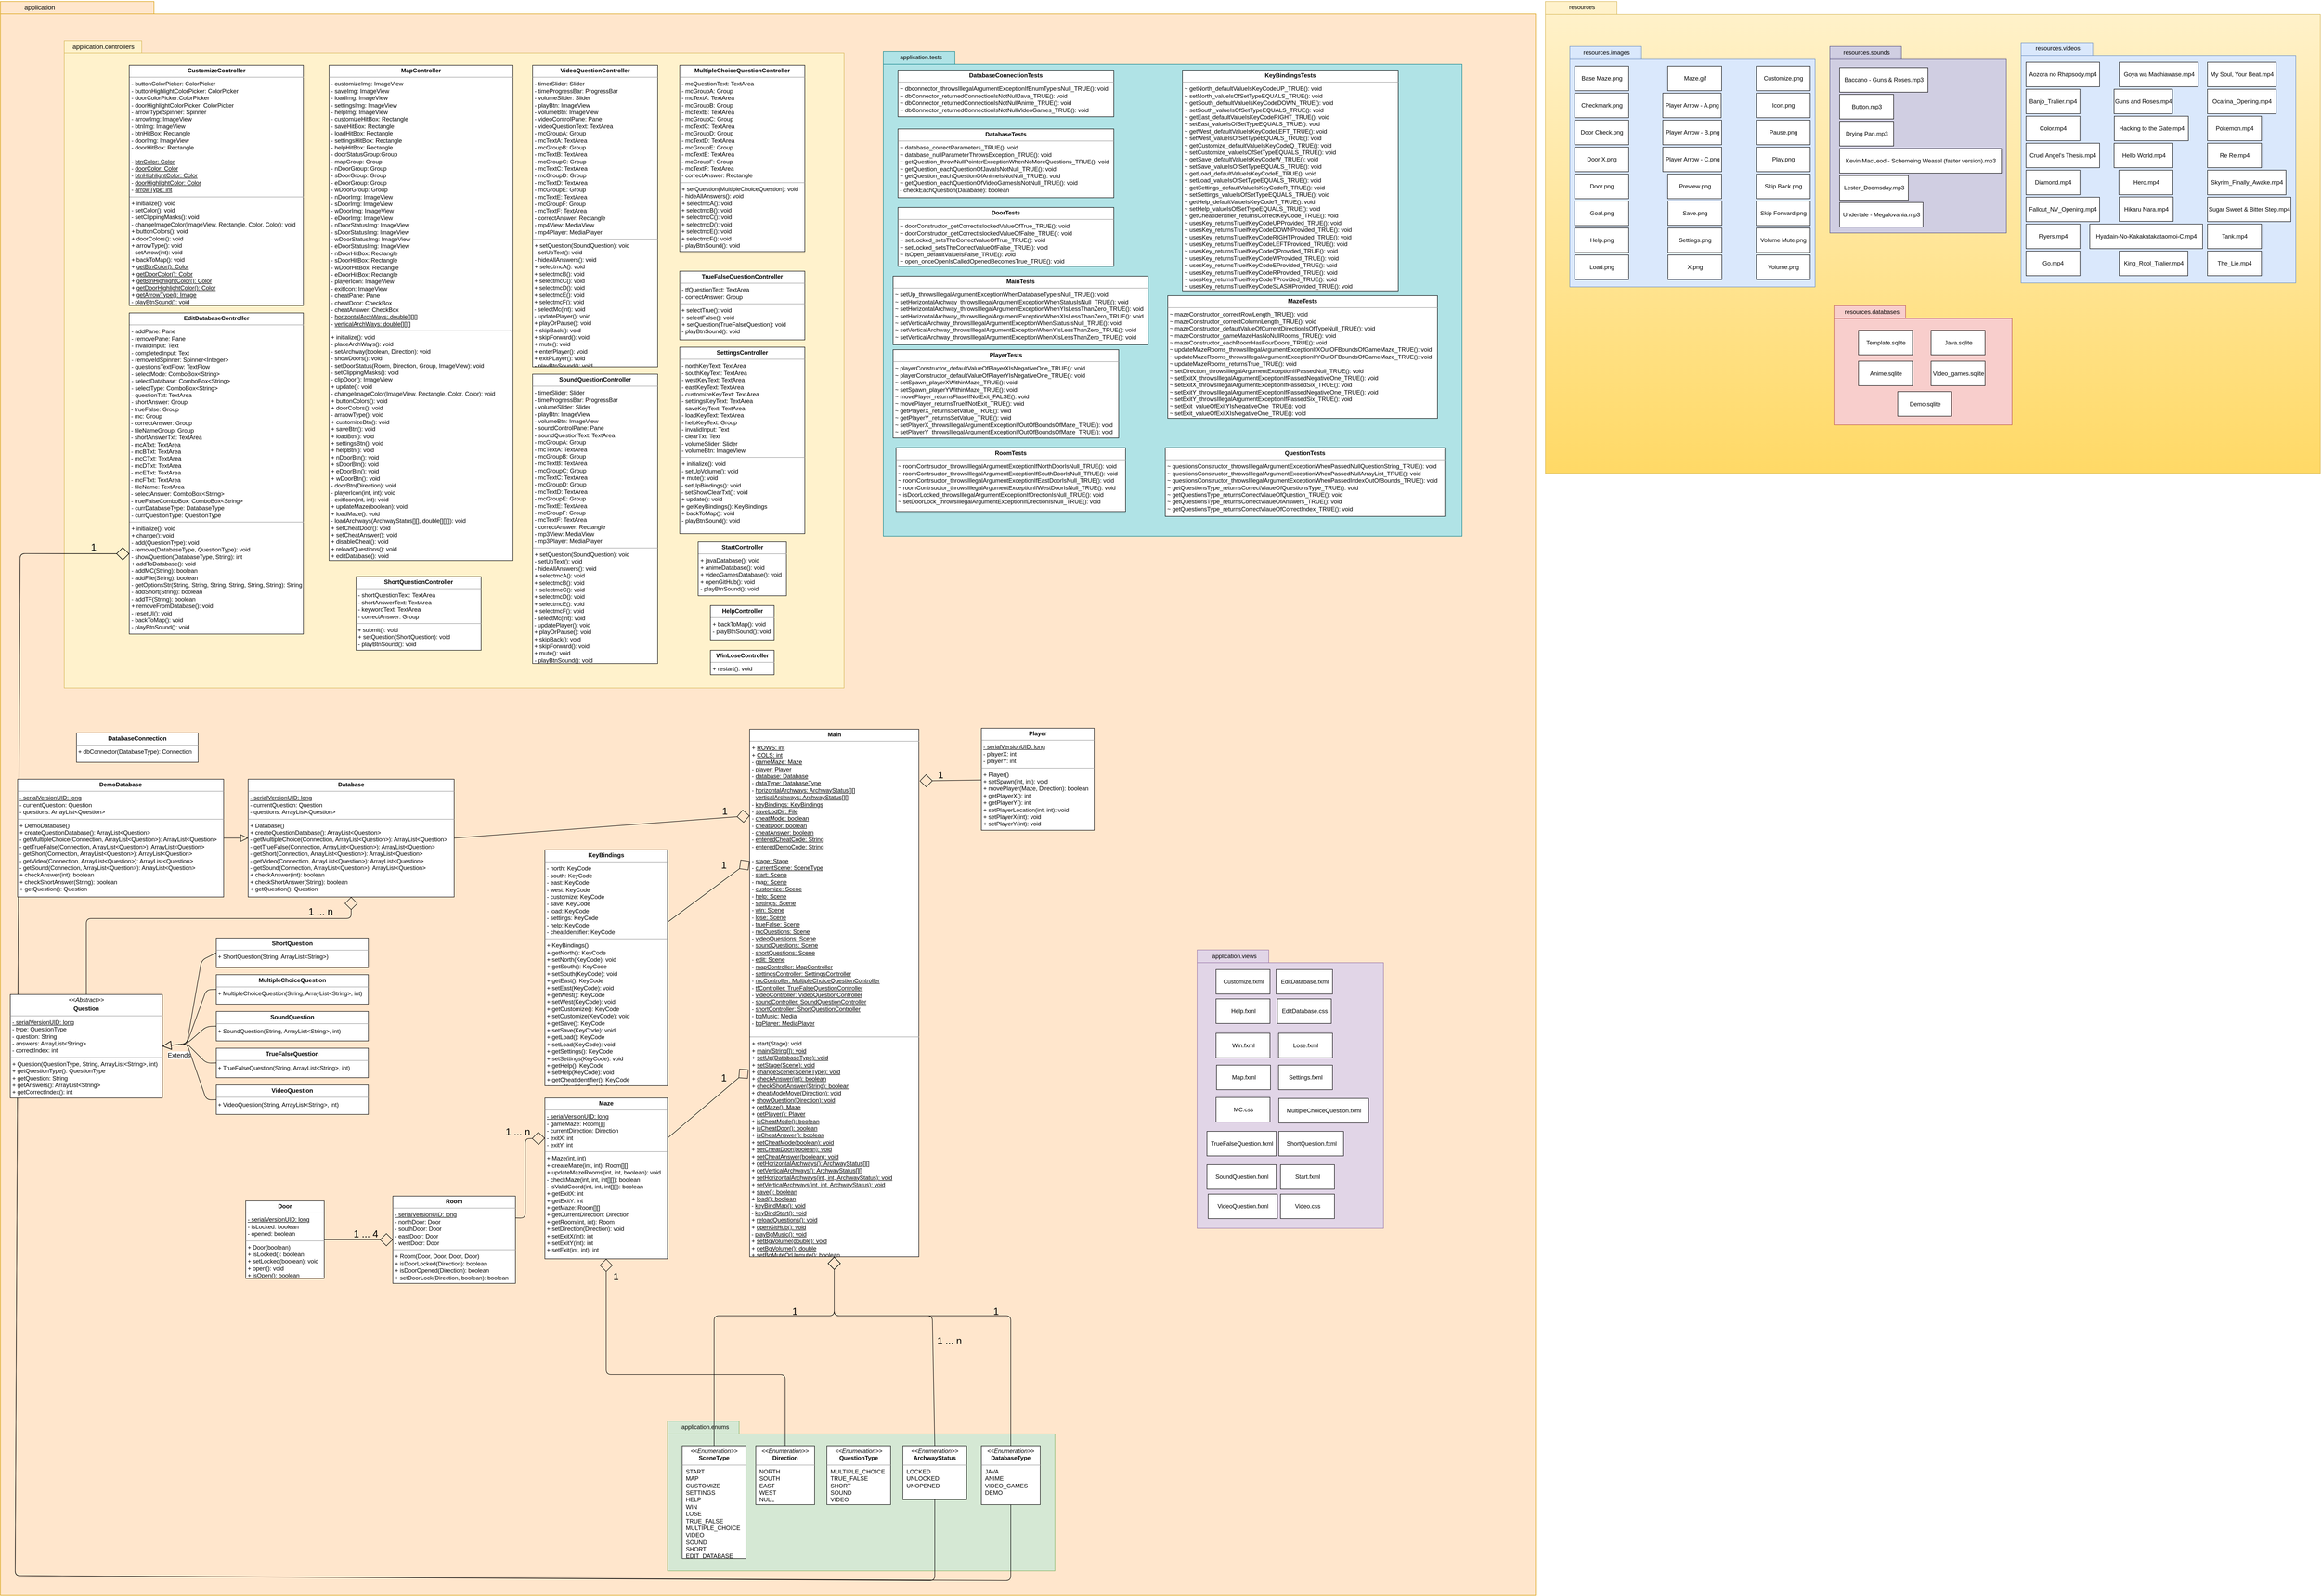 <mxfile version="12.3.9" type="device" pages="1"><diagram id="RGYVgefJwOI_tXNmPsud" name="Page-1"><mxGraphModel dx="2522" dy="2451" grid="1" gridSize="10" guides="1" tooltips="1" connect="1" arrows="1" fold="1" page="1" pageScale="1" pageWidth="1100" pageHeight="850" math="0" shadow="0"><root><mxCell id="0"/><mxCell id="1" parent="0"/><mxCell id="ghdhfGkCbsKmlO4Ubygr-1" value="" style="shape=folder;fontStyle=1;spacingTop=10;tabWidth=158;tabHeight=25;tabPosition=left;html=1;align=center;fillColor=#ffe6cc;strokeColor=#d79b00;shadow=0;" parent="1" vertex="1"><mxGeometry x="-740" y="-1420" width="3130" height="3250" as="geometry"/></mxCell><mxCell id="CKRmN2wKRYZ_CDNajL89-114" value="package" style="shape=folder;fontStyle=1;spacingTop=10;tabWidth=146;tabHeight=26;tabPosition=left;html=1;fillColor=#fff2cc;strokeColor=#d6b656;noLabel=1;gradientColor=#ffd966;" vertex="1" parent="1"><mxGeometry x="2410" y="-1420" width="1580" height="962" as="geometry"/></mxCell><mxCell id="CKRmN2wKRYZ_CDNajL89-115" value="resources" style="text;html=1;strokeColor=none;fillColor=none;align=center;verticalAlign=middle;whiteSpace=wrap;rounded=0;fontColor=none;" vertex="1" parent="1"><mxGeometry x="2465" y="-1418" width="40" height="20" as="geometry"/></mxCell><mxCell id="CKRmN2wKRYZ_CDNajL89-64" value="package" style="shape=folder;fontStyle=1;spacingTop=10;tabWidth=146;tabHeight=26;tabPosition=left;html=1;fillColor=#d0cee2;strokeColor=#56517e;noLabel=1;" vertex="1" parent="1"><mxGeometry x="2990" y="-1328" width="360" height="380" as="geometry"/></mxCell><mxCell id="CKRmN2wKRYZ_CDNajL89-16" value="package" style="shape=folder;fontStyle=1;spacingTop=10;tabWidth=146;tabHeight=26;tabPosition=left;html=1;fillColor=#d5e8d4;strokeColor=#82b366;noLabel=1;" vertex="1" parent="1"><mxGeometry x="620" y="1475" width="790" height="305" as="geometry"/></mxCell><mxCell id="ghdhfGkCbsKmlO4Ubygr-3" value="application" style="text;html=1;strokeColor=none;fillColor=none;align=center;verticalAlign=middle;whiteSpace=wrap;rounded=0;shadow=0;fontSize=13;" parent="1" vertex="1"><mxGeometry x="-740" y="-1423" width="160" height="30" as="geometry"/></mxCell><mxCell id="CKRmN2wKRYZ_CDNajL89-119" style="edgeStyle=none;rounded=1;orthogonalLoop=1;jettySize=auto;html=1;exitX=1;exitY=0.25;exitDx=0;exitDy=0;entryX=-0.007;entryY=0.645;entryDx=0;entryDy=0;entryPerimeter=0;startArrow=none;startFill=0;startSize=24;endArrow=diamond;endFill=0;endSize=24;strokeWidth=1;" edge="1" parent="1" source="ghdhfGkCbsKmlO4Ubygr-5" target="CKRmN2wKRYZ_CDNajL89-48"><mxGeometry relative="1" as="geometry"/></mxCell><mxCell id="ghdhfGkCbsKmlO4Ubygr-5" value="&lt;p style=&quot;margin: 0px ; margin-top: 4px ; text-align: center&quot;&gt;&lt;b&gt;Maze&lt;/b&gt;&lt;/p&gt;&lt;hr size=&quot;1&quot;&gt;&lt;p style=&quot;margin: 0px ; margin-left: 4px&quot;&gt;&lt;u&gt;-&amp;nbsp;serialVersionUID: long&lt;/u&gt;&lt;br&gt;&lt;/p&gt;&lt;p style=&quot;margin: 0px ; margin-left: 4px&quot;&gt;- gameMaze: Room[][]&lt;/p&gt;&lt;p style=&quot;margin: 0px ; margin-left: 4px&quot;&gt;- currentDirection: Direction&lt;/p&gt;&lt;p style=&quot;margin: 0px ; margin-left: 4px&quot;&gt;- exitX: int&lt;/p&gt;&lt;p style=&quot;margin: 0px ; margin-left: 4px&quot;&gt;- exitY: int&lt;/p&gt;&lt;hr size=&quot;1&quot;&gt;&lt;p style=&quot;margin: 0px ; margin-left: 4px&quot;&gt;+ Maze(int, int)&lt;/p&gt;&lt;p style=&quot;margin: 0px ; margin-left: 4px&quot;&gt;+ createMaze(int, int): Room[][]&lt;/p&gt;&lt;p style=&quot;margin: 0px ; margin-left: 4px&quot;&gt;+ updateMazeRooms(int, int, boolean): void&lt;/p&gt;&lt;p style=&quot;margin: 0px ; margin-left: 4px&quot;&gt;-&amp;nbsp;checkMaze(int, int, int[][]): boolean&lt;/p&gt;&lt;p style=&quot;margin: 0px ; margin-left: 4px&quot;&gt;-&amp;nbsp;isValidCoord(int, int, int[][]): boolean&lt;/p&gt;&lt;p style=&quot;margin: 0px ; margin-left: 4px&quot;&gt;+ getExitX: int&lt;/p&gt;&lt;p style=&quot;margin: 0px ; margin-left: 4px&quot;&gt;+ getExitY: int&lt;/p&gt;&lt;p style=&quot;margin: 0px ; margin-left: 4px&quot;&gt;+ getMaze: Room[][]&lt;/p&gt;&lt;p style=&quot;margin: 0px ; margin-left: 4px&quot;&gt;+ getCurrentDirection: Direction&lt;/p&gt;&lt;p style=&quot;margin: 0px ; margin-left: 4px&quot;&gt;+ getRoom(int, int): Room&lt;/p&gt;&lt;p style=&quot;margin: 0px ; margin-left: 4px&quot;&gt;+ setDirection(Direction): void&lt;/p&gt;&lt;p style=&quot;margin: 0px ; margin-left: 4px&quot;&gt;+ setExitX(int): int&lt;/p&gt;&lt;p style=&quot;margin: 0px ; margin-left: 4px&quot;&gt;+ setExitY(int): int&lt;/p&gt;&lt;p style=&quot;margin: 0px ; margin-left: 4px&quot;&gt;+ setExit(int, int): int&lt;/p&gt;" style="verticalAlign=top;align=left;overflow=fill;fontSize=12;fontFamily=Helvetica;html=1;shadow=0;" parent="1" vertex="1"><mxGeometry x="370" y="816" width="250" height="328" as="geometry"/></mxCell><mxCell id="CKRmN2wKRYZ_CDNajL89-99" style="edgeStyle=none;rounded=1;orthogonalLoop=1;jettySize=auto;html=1;entryX=1.005;entryY=0.098;entryDx=0;entryDy=0;entryPerimeter=0;startArrow=none;startFill=0;startSize=24;endArrow=diamond;endFill=0;endSize=24;" edge="1" parent="1" source="ghdhfGkCbsKmlO4Ubygr-6" target="CKRmN2wKRYZ_CDNajL89-48"><mxGeometry relative="1" as="geometry"/></mxCell><mxCell id="ghdhfGkCbsKmlO4Ubygr-6" value="&lt;p style=&quot;margin: 0px ; margin-top: 4px ; text-align: center&quot;&gt;&lt;b&gt;Player&lt;/b&gt;&lt;/p&gt;&lt;hr size=&quot;1&quot;&gt;&lt;p style=&quot;margin: 0px ; margin-left: 4px&quot;&gt;&lt;u&gt;-&amp;nbsp;serialVersionUID: long&lt;/u&gt;&lt;br&gt;&lt;/p&gt;&lt;p style=&quot;margin: 0px ; margin-left: 4px&quot;&gt;- playerX: int&lt;/p&gt;&lt;p style=&quot;margin: 0px ; margin-left: 4px&quot;&gt;- playerY: int&lt;/p&gt;&lt;hr size=&quot;1&quot;&gt;&lt;p style=&quot;margin: 0px ; margin-left: 4px&quot;&gt;+ Player()&lt;/p&gt;&lt;p style=&quot;margin: 0px ; margin-left: 4px&quot;&gt;+ setSpawn(int, int): void&lt;/p&gt;&lt;p style=&quot;margin: 0px ; margin-left: 4px&quot;&gt;+ movePlayer(Maze, Direction): boolean&lt;/p&gt;&lt;p style=&quot;margin: 0px ; margin-left: 4px&quot;&gt;+ getPlayerX(): int&lt;/p&gt;&lt;p style=&quot;margin: 0px ; margin-left: 4px&quot;&gt;+ getPlayerY(): int&lt;/p&gt;&lt;p style=&quot;margin: 0px ; margin-left: 4px&quot;&gt;+ setPlayerLocation(int, int): void&lt;/p&gt;&lt;p style=&quot;margin: 0px ; margin-left: 4px&quot;&gt;+ setPlayerX(int): void&lt;/p&gt;&lt;p style=&quot;margin: 0px ; margin-left: 4px&quot;&gt;+ setPlayerY(int): void&lt;/p&gt;&lt;p style=&quot;margin: 0px ; margin-left: 4px&quot;&gt;&lt;br&gt;&lt;/p&gt;" style="verticalAlign=top;align=left;overflow=fill;fontSize=12;fontFamily=Helvetica;html=1;shadow=0;" parent="1" vertex="1"><mxGeometry x="1260" y="62" width="230" height="208" as="geometry"/></mxCell><mxCell id="ghdhfGkCbsKmlO4Ubygr-7" value="&lt;p style=&quot;margin: 0px ; margin-top: 4px ; text-align: center&quot;&gt;&lt;b&gt;Room&lt;/b&gt;&lt;/p&gt;&lt;hr size=&quot;1&quot;&gt;&lt;p style=&quot;margin: 0px ; margin-left: 4px&quot;&gt;&lt;u&gt;-&amp;nbsp;serialVersionUID: long&lt;/u&gt;&lt;br&gt;&lt;/p&gt;&lt;p style=&quot;margin: 0px ; margin-left: 4px&quot;&gt;- northDoor: Door&lt;/p&gt;&lt;p style=&quot;margin: 0px ; margin-left: 4px&quot;&gt;- southDoor: Door&lt;/p&gt;&lt;p style=&quot;margin: 0px ; margin-left: 4px&quot;&gt;- eastDoor: Door&lt;/p&gt;&lt;p style=&quot;margin: 0px ; margin-left: 4px&quot;&gt;- westDoor: Door&lt;/p&gt;&lt;hr size=&quot;1&quot;&gt;&lt;p style=&quot;margin: 0px ; margin-left: 4px&quot;&gt;+ Room(Door, Door, Door, Door)&lt;/p&gt;&lt;p style=&quot;margin: 0px ; margin-left: 4px&quot;&gt;+ isDoorLocked(Direction): boolean&lt;/p&gt;&lt;p style=&quot;margin: 0px ; margin-left: 4px&quot;&gt;+ isDoorOpened(Direction): boolean&lt;/p&gt;&lt;p style=&quot;margin: 0px ; margin-left: 4px&quot;&gt;+ setDoorLock(Direction, boolean): boolean&lt;/p&gt;" style="verticalAlign=top;align=left;overflow=fill;fontSize=12;fontFamily=Helvetica;html=1;shadow=0;" parent="1" vertex="1"><mxGeometry x="60" y="1016" width="250" height="178" as="geometry"/></mxCell><mxCell id="CKRmN2wKRYZ_CDNajL89-126" style="edgeStyle=none;rounded=1;orthogonalLoop=1;jettySize=auto;html=1;exitX=1;exitY=0.5;exitDx=0;exitDy=0;startArrow=none;startFill=0;startSize=24;endArrow=diamond;endFill=0;endSize=24;strokeWidth=1;fontSize=20;" edge="1" parent="1" source="ghdhfGkCbsKmlO4Ubygr-8" target="ghdhfGkCbsKmlO4Ubygr-7"><mxGeometry relative="1" as="geometry"/></mxCell><mxCell id="ghdhfGkCbsKmlO4Ubygr-8" value="&lt;p style=&quot;margin: 0px ; margin-top: 4px ; text-align: center&quot;&gt;&lt;b&gt;Door&lt;/b&gt;&lt;/p&gt;&lt;hr size=&quot;1&quot;&gt;&lt;p style=&quot;margin: 0px ; margin-left: 4px&quot;&gt;&lt;u&gt;-&amp;nbsp;serialVersionUID: long&lt;/u&gt;&lt;br&gt;&lt;/p&gt;&lt;p style=&quot;margin: 0px ; margin-left: 4px&quot;&gt;- isLocked: boolean&lt;/p&gt;&lt;p style=&quot;margin: 0px ; margin-left: 4px&quot;&gt;- opened: boolean&lt;/p&gt;&lt;hr size=&quot;1&quot;&gt;&lt;p style=&quot;margin: 0px ; margin-left: 4px&quot;&gt;+ Door(boolean)&lt;/p&gt;&lt;p style=&quot;margin: 0px ; margin-left: 4px&quot;&gt;+ isLocked(): boolean&lt;/p&gt;&lt;p style=&quot;margin: 0px ; margin-left: 4px&quot;&gt;+ setLocked(boolean): void&lt;/p&gt;&lt;p style=&quot;margin: 0px ; margin-left: 4px&quot;&gt;+ open(): void&lt;/p&gt;&lt;p style=&quot;margin: 0px ; margin-left: 4px&quot;&gt;+ isOpen(): boolean&lt;/p&gt;" style="verticalAlign=top;align=left;overflow=fill;fontSize=12;fontFamily=Helvetica;html=1;shadow=0;" parent="1" vertex="1"><mxGeometry x="-240" y="1026" width="160" height="158" as="geometry"/></mxCell><mxCell id="CKRmN2wKRYZ_CDNajL89-113" style="edgeStyle=none;rounded=1;orthogonalLoop=1;jettySize=auto;html=1;exitX=0.5;exitY=0;exitDx=0;exitDy=0;entryX=0.5;entryY=1;entryDx=0;entryDy=0;startArrow=none;startFill=0;startSize=24;endArrow=diamond;endFill=0;endSize=24;strokeWidth=1;" edge="1" parent="1" source="ghdhfGkCbsKmlO4Ubygr-9" target="ghdhfGkCbsKmlO4Ubygr-13"><mxGeometry relative="1" as="geometry"><Array as="points"><mxPoint x="-565" y="450"/><mxPoint x="-25" y="450"/></Array></mxGeometry></mxCell><mxCell id="CKRmN2wKRYZ_CDNajL89-101" style="edgeStyle=none;rounded=1;orthogonalLoop=1;jettySize=auto;html=1;exitX=0.5;exitY=0;exitDx=0;exitDy=0;entryX=0.5;entryY=1;entryDx=0;entryDy=0;startArrow=none;startFill=0;startSize=24;endArrow=diamond;endFill=0;endSize=24;" edge="1" parent="1" source="ghdhfGkCbsKmlO4Ubygr-10" target="ghdhfGkCbsKmlO4Ubygr-5"><mxGeometry relative="1" as="geometry"><Array as="points"><mxPoint x="860" y="1380"/><mxPoint x="495" y="1380"/></Array></mxGeometry></mxCell><mxCell id="ghdhfGkCbsKmlO4Ubygr-10" value="&lt;p style=&quot;margin: 0px ; margin-top: 4px ; text-align: center&quot;&gt;&lt;i&gt;&amp;lt;&amp;lt;Enumeration&amp;gt;&amp;gt;&lt;/i&gt;&lt;br&gt;&lt;b&gt;Direction&lt;/b&gt;&lt;/p&gt;&lt;hr size=&quot;1&quot;&gt;&lt;p style=&quot;margin: 0px ; margin-left: 4px&quot;&gt;&amp;nbsp;NORTH&lt;/p&gt;&lt;p style=&quot;margin: 0px ; margin-left: 4px&quot;&gt;&amp;nbsp;SOUTH&lt;/p&gt;&lt;p style=&quot;margin: 0px ; margin-left: 4px&quot;&gt;&amp;nbsp;EAST&lt;/p&gt;&lt;p style=&quot;margin: 0px ; margin-left: 4px&quot;&gt;&amp;nbsp;WEST&lt;/p&gt;&lt;p style=&quot;margin: 0px ; margin-left: 4px&quot;&gt;&amp;nbsp;NULL&lt;/p&gt;" style="verticalAlign=top;align=left;overflow=fill;fontSize=12;fontFamily=Helvetica;html=1;" parent="1" vertex="1"><mxGeometry x="800" y="1525" width="120" height="120" as="geometry"/></mxCell><mxCell id="ghdhfGkCbsKmlO4Ubygr-11" value="&lt;p style=&quot;margin: 0px ; margin-top: 4px ; text-align: center&quot;&gt;&lt;i&gt;&amp;lt;&amp;lt;Enumeration&amp;gt;&amp;gt;&lt;/i&gt;&lt;br&gt;&lt;b&gt;QuestionType&lt;/b&gt;&lt;/p&gt;&lt;hr size=&quot;1&quot;&gt;&lt;p style=&quot;margin: 0px ; margin-left: 4px&quot;&gt;&amp;nbsp;MULTIPLE_CHOICE&lt;/p&gt;&lt;p style=&quot;margin: 0px ; margin-left: 4px&quot;&gt;&amp;nbsp;TRUE_FALSE&lt;/p&gt;&lt;p style=&quot;margin: 0px ; margin-left: 4px&quot;&gt;&amp;nbsp;SHORT&lt;/p&gt;&lt;p style=&quot;margin: 0px ; margin-left: 4px&quot;&gt;&amp;nbsp;SOUND&lt;/p&gt;&lt;p style=&quot;margin: 0px ; margin-left: 4px&quot;&gt;&amp;nbsp;VIDEO&lt;/p&gt;" style="verticalAlign=top;align=left;overflow=fill;fontSize=12;fontFamily=Helvetica;html=1;" parent="1" vertex="1"><mxGeometry x="945" y="1525" width="130" height="120" as="geometry"/></mxCell><mxCell id="CKRmN2wKRYZ_CDNajL89-105" style="edgeStyle=none;rounded=1;orthogonalLoop=1;jettySize=auto;html=1;exitX=1;exitY=0.5;exitDx=0;exitDy=0;startArrow=none;startFill=0;startSize=24;endArrow=diamond;endFill=0;endSize=24;entryX=0;entryY=0.164;entryDx=0;entryDy=0;entryPerimeter=0;" edge="1" parent="1" source="ghdhfGkCbsKmlO4Ubygr-13" target="CKRmN2wKRYZ_CDNajL89-48"><mxGeometry relative="1" as="geometry"/></mxCell><mxCell id="ghdhfGkCbsKmlO4Ubygr-13" value="&lt;p style=&quot;margin: 0px ; margin-top: 4px ; text-align: center&quot;&gt;&lt;b&gt;Database&lt;/b&gt;&lt;/p&gt;&lt;hr size=&quot;1&quot;&gt;&lt;p style=&quot;margin: 0px ; margin-left: 4px&quot;&gt;&lt;u&gt;-&amp;nbsp;serialVersionUID: long&lt;/u&gt;&lt;/p&gt;&lt;p style=&quot;margin: 0px ; margin-left: 4px&quot;&gt;- currentQuestion: Question&lt;/p&gt;&lt;p style=&quot;margin: 0px ; margin-left: 4px&quot;&gt;- questions: ArrayList&amp;lt;Question&amp;gt;&lt;/p&gt;&lt;hr size=&quot;1&quot;&gt;&lt;p style=&quot;margin: 0px ; margin-left: 4px&quot;&gt;+ Database()&lt;/p&gt;&lt;p style=&quot;margin: 0px ; margin-left: 4px&quot;&gt;+ createQuestionDatabase(): ArrayList&amp;lt;Question&amp;gt;&lt;/p&gt;&lt;p style=&quot;margin: 0px ; margin-left: 4px&quot;&gt;- getMultipleChoice(Connection, ArrayList&amp;lt;Question&amp;gt;): ArrayList&amp;lt;Question&amp;gt;&lt;/p&gt;&lt;p style=&quot;margin: 0px ; margin-left: 4px&quot;&gt;- getTrueFalse(Connection, ArrayList&amp;lt;Question&amp;gt;): ArrayList&amp;lt;Question&amp;gt;&lt;br&gt;&lt;/p&gt;&lt;p style=&quot;margin: 0px ; margin-left: 4px&quot;&gt;- getShort(Connection, ArrayList&amp;lt;Question&amp;gt;): ArrayList&amp;lt;Question&amp;gt;&lt;br&gt;&lt;/p&gt;&lt;p style=&quot;margin: 0px ; margin-left: 4px&quot;&gt;- getVideo(Connection, ArrayList&amp;lt;Question&amp;gt;): ArrayList&amp;lt;Question&amp;gt;&lt;br&gt;&lt;/p&gt;&lt;p style=&quot;margin: 0px ; margin-left: 4px&quot;&gt;- getSound(Connection, ArrayList&amp;lt;Question&amp;gt;): ArrayList&amp;lt;Question&amp;gt;&lt;br&gt;&lt;/p&gt;&lt;p style=&quot;margin: 0px ; margin-left: 4px&quot;&gt;+ checkAnswer(int): boolean&lt;/p&gt;&lt;p style=&quot;margin: 0px ; margin-left: 4px&quot;&gt;+ checkShortAnswer(String): boolean&lt;br&gt;&lt;/p&gt;&lt;p style=&quot;margin: 0px ; margin-left: 4px&quot;&gt;+ getQuestion(): Question&lt;/p&gt;" style="verticalAlign=top;align=left;overflow=fill;fontSize=12;fontFamily=Helvetica;html=1;shadow=0;" parent="1" vertex="1"><mxGeometry x="-235" y="166" width="420" height="240" as="geometry"/></mxCell><mxCell id="ghdhfGkCbsKmlO4Ubygr-14" value="&lt;p style=&quot;margin: 0px ; margin-top: 4px ; text-align: center&quot;&gt;&lt;b&gt;DatabaseConnection&lt;/b&gt;&lt;/p&gt;&lt;hr size=&quot;1&quot;&gt;&lt;div style=&quot;height: 2px&quot;&gt;&amp;nbsp;+ dbConnector(DatabaseType): Connection&lt;/div&gt;" style="verticalAlign=top;align=left;overflow=fill;fontSize=12;fontFamily=Helvetica;html=1;shadow=0;" parent="1" vertex="1"><mxGeometry x="-585" y="71.5" width="248" height="60" as="geometry"/></mxCell><mxCell id="ghdhfGkCbsKmlO4Ubygr-15" value="&lt;p style=&quot;margin: 0px ; margin-top: 4px ; text-align: center&quot;&gt;&lt;b&gt;MultipleChoiceQuestion&lt;/b&gt;&lt;br&gt;&lt;/p&gt;&lt;hr size=&quot;1&quot;&gt;&lt;div style=&quot;height: 2px&quot;&gt;&amp;nbsp;+&amp;nbsp;MultipleChoiceQuestion(String, ArrayList&amp;lt;String&amp;gt;, int)&lt;/div&gt;" style="verticalAlign=top;align=left;overflow=fill;fontSize=12;fontFamily=Helvetica;html=1;shadow=0;" parent="1" vertex="1"><mxGeometry x="-300" y="564.5" width="310" height="60" as="geometry"/></mxCell><mxCell id="ghdhfGkCbsKmlO4Ubygr-16" value="&lt;p style=&quot;margin: 0px ; margin-top: 4px ; text-align: center&quot;&gt;&lt;b&gt;SoundQuestion&lt;/b&gt;&lt;br&gt;&lt;/p&gt;&lt;hr size=&quot;1&quot;&gt;&lt;div style=&quot;height: 2px&quot;&gt;&amp;nbsp;&lt;/div&gt;&amp;nbsp;+&amp;nbsp;SoundQuestion(String, ArrayList&amp;lt;String&amp;gt;, int)" style="verticalAlign=top;align=left;overflow=fill;fontSize=12;fontFamily=Helvetica;html=1;shadow=0;" parent="1" vertex="1"><mxGeometry x="-300" y="639.5" width="310" height="60" as="geometry"/></mxCell><mxCell id="ghdhfGkCbsKmlO4Ubygr-17" value="&lt;p style=&quot;margin: 0px ; margin-top: 4px ; text-align: center&quot;&gt;&lt;b&gt;TrueFalseQuestion&lt;/b&gt;&lt;br&gt;&lt;/p&gt;&lt;hr size=&quot;1&quot;&gt;&lt;div style=&quot;height: 2px&quot;&gt;&amp;nbsp;&lt;/div&gt;&amp;nbsp;+&amp;nbsp;TrueFalseQuestion(String, ArrayList&amp;lt;String&amp;gt;, int)" style="verticalAlign=top;align=left;overflow=fill;fontSize=12;fontFamily=Helvetica;html=1;shadow=0;" parent="1" vertex="1"><mxGeometry x="-300" y="714.5" width="310" height="60" as="geometry"/></mxCell><mxCell id="ghdhfGkCbsKmlO4Ubygr-18" value="&lt;p style=&quot;margin: 0px ; margin-top: 4px ; text-align: center&quot;&gt;&lt;b&gt;VideoQuestion&lt;/b&gt;&lt;br&gt;&lt;/p&gt;&lt;hr size=&quot;1&quot;&gt;&lt;div style=&quot;height: 2px&quot;&gt;&amp;nbsp;&lt;/div&gt;&amp;nbsp;+&amp;nbsp;VideoQuestion(String, ArrayList&amp;lt;String&amp;gt;, int)" style="verticalAlign=top;align=left;overflow=fill;fontSize=12;fontFamily=Helvetica;html=1;shadow=0;" parent="1" vertex="1"><mxGeometry x="-300" y="789.5" width="310" height="60" as="geometry"/></mxCell><mxCell id="CKRmN2wKRYZ_CDNajL89-108" style="edgeStyle=none;rounded=1;orthogonalLoop=1;jettySize=auto;html=1;exitX=0.5;exitY=0;exitDx=0;exitDy=0;entryX=0.5;entryY=1;entryDx=0;entryDy=0;startArrow=none;startFill=0;startSize=24;endArrow=diamond;endFill=0;endSize=24;" edge="1" parent="1" source="ghdhfGkCbsKmlO4Ubygr-19" target="CKRmN2wKRYZ_CDNajL89-48"><mxGeometry relative="1" as="geometry"><Array as="points"><mxPoint x="715" y="1260"/><mxPoint x="960" y="1260"/></Array></mxGeometry></mxCell><mxCell id="ghdhfGkCbsKmlO4Ubygr-19" value="&lt;p style=&quot;margin: 0px ; margin-top: 4px ; text-align: center&quot;&gt;&lt;i&gt;&amp;lt;&amp;lt;Enumeration&amp;gt;&amp;gt;&lt;/i&gt;&lt;br&gt;&lt;b&gt;SceneType&lt;/b&gt;&lt;br&gt;&lt;/p&gt;&lt;hr size=&quot;1&quot;&gt;&lt;p style=&quot;margin: 0px ; margin-left: 4px&quot;&gt;&amp;nbsp;START&lt;/p&gt;&lt;p style=&quot;margin: 0px ; margin-left: 4px&quot;&gt;&amp;nbsp;MAP&lt;br&gt;&lt;/p&gt;&lt;p style=&quot;margin: 0px ; margin-left: 4px&quot;&gt;&amp;nbsp;CUSTOMIZE&lt;/p&gt;&lt;p style=&quot;margin: 0px ; margin-left: 4px&quot;&gt;&amp;nbsp;SETTINGS&lt;/p&gt;&lt;p style=&quot;margin: 0px ; margin-left: 4px&quot;&gt;&amp;nbsp;HELP&lt;/p&gt;&lt;p style=&quot;margin: 0px ; margin-left: 4px&quot;&gt;&amp;nbsp;WIN&lt;/p&gt;&lt;p style=&quot;margin: 0px ; margin-left: 4px&quot;&gt;&amp;nbsp;LOSE&lt;br&gt;&amp;nbsp;TRUE_FALSE&lt;br&gt;&amp;nbsp;MULTIPLE_CHOICE&lt;br&gt;&amp;nbsp;VIDEO&lt;br&gt;&amp;nbsp;SOUND&lt;br&gt;&amp;nbsp;SHORT&lt;br&gt;&amp;nbsp;EDIT_DATABASE&lt;/p&gt;" style="verticalAlign=top;align=left;overflow=fill;fontSize=12;fontFamily=Helvetica;html=1;" parent="1" vertex="1"><mxGeometry x="650" y="1525" width="130" height="230" as="geometry"/></mxCell><mxCell id="ghdhfGkCbsKmlO4Ubygr-20" value="Extends" style="endArrow=block;endSize=16;endFill=0;html=1;fontSize=13;exitX=0;exitY=0.5;exitDx=0;exitDy=0;entryX=1;entryY=0.5;entryDx=0;entryDy=0;noLabel=1;fontColor=none;" parent="1" source="ghdhfGkCbsKmlO4Ubygr-15" target="ghdhfGkCbsKmlO4Ubygr-9" edge="1"><mxGeometry width="160" relative="1" as="geometry"><mxPoint x="-1360" y="437" as="sourcePoint"/><mxPoint x="-1200" y="437" as="targetPoint"/><Array as="points"><mxPoint x="-320" y="595"/><mxPoint x="-360" y="705"/></Array></mxGeometry></mxCell><mxCell id="ghdhfGkCbsKmlO4Ubygr-21" value="Extends" style="endArrow=block;endSize=16;endFill=0;html=1;fontSize=13;exitX=0;exitY=0.5;exitDx=0;exitDy=0;entryX=1;entryY=0.5;entryDx=0;entryDy=0;noLabel=1;fontColor=none;" parent="1" source="ghdhfGkCbsKmlO4Ubygr-16" target="ghdhfGkCbsKmlO4Ubygr-9" edge="1"><mxGeometry width="160" relative="1" as="geometry"><mxPoint x="-1350" y="447" as="sourcePoint"/><mxPoint x="-1190" y="447" as="targetPoint"/><Array as="points"><mxPoint x="-320" y="670"/><mxPoint x="-360" y="705"/></Array></mxGeometry></mxCell><mxCell id="ghdhfGkCbsKmlO4Ubygr-22" value="Extends" style="endArrow=block;endSize=16;endFill=0;html=1;fontSize=13;exitX=0;exitY=0.5;exitDx=0;exitDy=0;entryX=1;entryY=0.5;entryDx=0;entryDy=0;verticalAlign=top;align=right;" parent="1" source="ghdhfGkCbsKmlO4Ubygr-17" target="ghdhfGkCbsKmlO4Ubygr-9" edge="1"><mxGeometry width="160" relative="1" as="geometry"><mxPoint x="-1340" y="457" as="sourcePoint"/><mxPoint x="-1180" y="457" as="targetPoint"/><Array as="points"><mxPoint x="-320" y="745"/><mxPoint x="-360" y="705"/></Array></mxGeometry></mxCell><mxCell id="ghdhfGkCbsKmlO4Ubygr-23" value="Extends" style="endArrow=block;endSize=16;endFill=0;html=1;fontSize=13;exitX=0;exitY=0.5;exitDx=0;exitDy=0;entryX=1;entryY=0.5;entryDx=0;entryDy=0;noLabel=1;fontColor=none;" parent="1" source="ghdhfGkCbsKmlO4Ubygr-18" target="ghdhfGkCbsKmlO4Ubygr-9" edge="1"><mxGeometry width="160" relative="1" as="geometry"><mxPoint x="-1330" y="467" as="sourcePoint"/><mxPoint x="-1170" y="467" as="targetPoint"/><Array as="points"><mxPoint x="-320" y="820"/><mxPoint x="-360" y="705"/></Array></mxGeometry></mxCell><mxCell id="ghdhfGkCbsKmlO4Ubygr-27" value="" style="endArrow=none;endFill=0;endSize=24;html=1;fontSize=13;entryX=1;entryY=0.25;entryDx=0;entryDy=0;exitX=0;exitY=0.25;exitDx=0;exitDy=0;startArrow=diamond;startFill=0;startSize=24;" parent="1" source="ghdhfGkCbsKmlO4Ubygr-5" target="ghdhfGkCbsKmlO4Ubygr-7" edge="1"><mxGeometry width="160" relative="1" as="geometry"><mxPoint x="350" y="786" as="sourcePoint"/><mxPoint x="200" y="1616" as="targetPoint"/><Array as="points"><mxPoint x="330" y="899"/><mxPoint x="330" y="1061"/></Array></mxGeometry></mxCell><mxCell id="ghdhfGkCbsKmlO4Ubygr-46" value="" style="shape=folder;fontStyle=1;spacingTop=10;tabWidth=158;tabHeight=25;tabPosition=left;html=1;align=center;fillColor=#fff2cc;strokeColor=#d6b656;shadow=0;" parent="1" vertex="1"><mxGeometry x="-610" y="-1340" width="1590" height="1320" as="geometry"/></mxCell><mxCell id="ghdhfGkCbsKmlO4Ubygr-47" value="application.controllers" style="text;html=1;strokeColor=none;fillColor=none;align=center;verticalAlign=middle;whiteSpace=wrap;rounded=0;shadow=0;fontSize=13;fontColor=none;" parent="1" vertex="1"><mxGeometry x="-550" y="-1338" width="40" height="20" as="geometry"/></mxCell><mxCell id="YXT_6Im1PsgSyDQEmd7e-1" value="&lt;p style=&quot;margin: 0px ; margin-top: 4px ; text-align: center&quot;&gt;&lt;b&gt;CustomizeController&lt;/b&gt;&lt;br&gt;&lt;/p&gt;&lt;hr size=&quot;1&quot;&gt;&lt;p style=&quot;margin: 0px ; margin-left: 4px&quot;&gt;-&amp;nbsp;buttonColorPicker:&amp;nbsp;ColorPicker&lt;/p&gt;&lt;p style=&quot;margin: 0px ; margin-left: 4px&quot;&gt;-&amp;nbsp;buttonHighlightColorPicker:&amp;nbsp;ColorPicker&lt;/p&gt;&lt;p style=&quot;margin: 0px ; margin-left: 4px&quot;&gt;-&amp;nbsp;doorColorPicker:ColorPicker&lt;/p&gt;&lt;p style=&quot;margin: 0px ; margin-left: 4px&quot;&gt;-&amp;nbsp;doorHighlightColorPicker:&amp;nbsp;ColorPicker&lt;/p&gt;&lt;p style=&quot;margin: 0px ; margin-left: 4px&quot;&gt;-&amp;nbsp;arrowTypeSpinner:&amp;nbsp;Spinner&lt;/p&gt;&lt;p style=&quot;margin: 0px ; margin-left: 4px&quot;&gt;-&amp;nbsp;arrowImg:&amp;nbsp;ImageView&lt;/p&gt;&lt;p style=&quot;margin: 0px ; margin-left: 4px&quot;&gt;-&amp;nbsp;btnImg: ImageView&lt;/p&gt;&lt;p style=&quot;margin: 0px ; margin-left: 4px&quot;&gt;-&amp;nbsp;btnHitBox:&amp;nbsp;Rectangle&lt;/p&gt;&lt;p style=&quot;margin: 0px ; margin-left: 4px&quot;&gt;-&amp;nbsp;doorImg:&amp;nbsp;ImageView&lt;/p&gt;&lt;p style=&quot;margin: 0px ; margin-left: 4px&quot;&gt;-&amp;nbsp;doorHitBox:&amp;nbsp;Rectangle&lt;/p&gt;&lt;p style=&quot;margin: 0px ; margin-left: 4px&quot;&gt;&lt;br&gt;&lt;/p&gt;&lt;p style=&quot;margin: 0px ; margin-left: 4px&quot;&gt;-&amp;nbsp;&lt;u&gt;btnColor:&amp;nbsp;Color&lt;/u&gt;&lt;/p&gt;&lt;p style=&quot;margin: 0px ; margin-left: 4px&quot;&gt;-&amp;nbsp;&lt;u&gt;doorColor:&amp;nbsp;Color&lt;/u&gt;&lt;/p&gt;&lt;p style=&quot;margin: 0px ; margin-left: 4px&quot;&gt;-&amp;nbsp;&lt;u&gt;btnHighlightColor:&amp;nbsp;Color&lt;/u&gt;&lt;/p&gt;&lt;p style=&quot;margin: 0px ; margin-left: 4px&quot;&gt;-&amp;nbsp;&lt;u&gt;doorHighlightColor:&amp;nbsp;Color&lt;/u&gt;&lt;/p&gt;&lt;p style=&quot;margin: 0px ; margin-left: 4px&quot;&gt;-&amp;nbsp;&lt;u&gt;arrowType: int&lt;/u&gt;&lt;/p&gt;&lt;hr size=&quot;1&quot;&gt;&lt;p style=&quot;margin: 0px ; margin-left: 4px&quot;&gt;+ initialize(): void&lt;/p&gt;&lt;p style=&quot;margin: 0px ; margin-left: 4px&quot;&gt;- setColor(): void&lt;/p&gt;&lt;p style=&quot;margin: 0px ; margin-left: 4px&quot;&gt;- setClippingMasks(): void&lt;/p&gt;&lt;p style=&quot;margin: 0px ; margin-left: 4px&quot;&gt;- changeImageColor(ImageView, Rectangle, Color, Color): void&lt;/p&gt;&lt;p style=&quot;margin: 0px ; margin-left: 4px&quot;&gt;+ buttonColors(): void&lt;/p&gt;&lt;p style=&quot;margin: 0px ; margin-left: 4px&quot;&gt;+ doorColors(): void&lt;/p&gt;&lt;p style=&quot;margin: 0px ; margin-left: 4px&quot;&gt;+ arrowType(): void&lt;/p&gt;&lt;p style=&quot;margin: 0px ; margin-left: 4px&quot;&gt;- setArrow(int): void&lt;/p&gt;&lt;p style=&quot;margin: 0px ; margin-left: 4px&quot;&gt;+ backToMap(): void&lt;/p&gt;&lt;p style=&quot;margin: 0px ; margin-left: 4px&quot;&gt;+ &lt;u&gt;getBtnColor(): Color&lt;/u&gt;&lt;/p&gt;&lt;p style=&quot;margin: 0px ; margin-left: 4px&quot;&gt;+ &lt;u&gt;getDoorColor(): Color&lt;/u&gt;&lt;/p&gt;&lt;p style=&quot;margin: 0px ; margin-left: 4px&quot;&gt;+ &lt;u&gt;getBtnHighlightColor(): Color&lt;/u&gt;&lt;/p&gt;&lt;p style=&quot;margin: 0px ; margin-left: 4px&quot;&gt;+ &lt;u&gt;getDoorHighlightColor(): Color&lt;/u&gt;&lt;/p&gt;&lt;p style=&quot;margin: 0px ; margin-left: 4px&quot;&gt;+ &lt;u&gt;getArrowType(): Image&lt;/u&gt;&lt;/p&gt;&lt;p style=&quot;margin: 0px ; margin-left: 4px&quot;&gt;- playBtnSound(): void&lt;/p&gt;" style="verticalAlign=top;align=left;overflow=fill;fontSize=12;fontFamily=Helvetica;html=1;" parent="1" vertex="1"><mxGeometry x="-477.5" y="-1290" width="355" height="490" as="geometry"/></mxCell><mxCell id="YXT_6Im1PsgSyDQEmd7e-2" value="&lt;p style=&quot;margin: 0px ; margin-top: 4px ; text-align: center&quot;&gt;&lt;b&gt;MapController&lt;/b&gt;&lt;br&gt;&lt;/p&gt;&lt;hr size=&quot;1&quot;&gt;&lt;p style=&quot;margin: 0px ; margin-left: 4px&quot;&gt;-&amp;nbsp;customizeImg:&amp;nbsp;ImageView&lt;/p&gt;&lt;p style=&quot;margin: 0px ; margin-left: 4px&quot;&gt;-&amp;nbsp;saveImg:&amp;nbsp;ImageView&lt;/p&gt;&lt;p style=&quot;margin: 0px ; margin-left: 4px&quot;&gt;-&amp;nbsp;loadImg:&amp;nbsp;ImageView&lt;/p&gt;&lt;p style=&quot;margin: 0px ; margin-left: 4px&quot;&gt;-&amp;nbsp;settingsImg:&amp;nbsp;ImageView&lt;/p&gt;&lt;p style=&quot;margin: 0px ; margin-left: 4px&quot;&gt;-&amp;nbsp;helpImg:&amp;nbsp;ImageView&lt;/p&gt;&lt;p style=&quot;margin: 0px ; margin-left: 4px&quot;&gt;-&amp;nbsp;customizeHitBox:&amp;nbsp;Rectangle&lt;/p&gt;&lt;p style=&quot;margin: 0px ; margin-left: 4px&quot;&gt;-&amp;nbsp;saveHitBox:&amp;nbsp;Rectangle&lt;/p&gt;&lt;p style=&quot;margin: 0px ; margin-left: 4px&quot;&gt;-&amp;nbsp;loadHitBox:&amp;nbsp;Rectangle&lt;/p&gt;&lt;p style=&quot;margin: 0px ; margin-left: 4px&quot;&gt;-&amp;nbsp;settingsHitBox:&amp;nbsp;Rectangle&lt;/p&gt;&lt;p style=&quot;margin: 0px ; margin-left: 4px&quot;&gt;-&amp;nbsp;helpHitBox:&amp;nbsp;Rectangle&lt;/p&gt;&lt;p style=&quot;margin: 0px ; margin-left: 4px&quot;&gt;-&amp;nbsp;doorStatusGroup:Group&lt;/p&gt;&lt;p style=&quot;margin: 0px ; margin-left: 4px&quot;&gt;-&amp;nbsp;mapGroup:&amp;nbsp;Group&lt;/p&gt;&lt;p style=&quot;margin: 0px ; margin-left: 4px&quot;&gt;-&amp;nbsp;nDoorGroup:&amp;nbsp;Group&lt;/p&gt;&lt;p style=&quot;margin: 0px ; margin-left: 4px&quot;&gt;-&amp;nbsp;sDoorGroup:&amp;nbsp;Group&lt;/p&gt;&lt;p style=&quot;margin: 0px ; margin-left: 4px&quot;&gt;-&amp;nbsp;eDoorGroup:&amp;nbsp;Group&lt;/p&gt;&lt;p style=&quot;margin: 0px ; margin-left: 4px&quot;&gt;-&amp;nbsp;wDoorGroup:&amp;nbsp;Group&lt;/p&gt;&lt;p style=&quot;margin: 0px ; margin-left: 4px&quot;&gt;-&amp;nbsp;nDoorImg:&amp;nbsp;ImageView&lt;/p&gt;&lt;p style=&quot;margin: 0px ; margin-left: 4px&quot;&gt;-&amp;nbsp;sDoorImg:&amp;nbsp;ImageView&lt;/p&gt;&lt;p style=&quot;margin: 0px ; margin-left: 4px&quot;&gt;-&amp;nbsp;wDoorImg:&amp;nbsp;ImageView&lt;/p&gt;&lt;p style=&quot;margin: 0px ; margin-left: 4px&quot;&gt;-&amp;nbsp;eDoorImg:&amp;nbsp;ImageView&lt;/p&gt;&lt;p style=&quot;margin: 0px ; margin-left: 4px&quot;&gt;-&amp;nbsp;nDoorStatusImg:&amp;nbsp;ImageView&lt;/p&gt;&lt;p style=&quot;margin: 0px ; margin-left: 4px&quot;&gt;-&amp;nbsp;sDoorStatusImg:&amp;nbsp;ImageView&lt;/p&gt;&lt;p style=&quot;margin: 0px ; margin-left: 4px&quot;&gt;-&amp;nbsp;wDoorStatusImg:&amp;nbsp;ImageView&lt;/p&gt;&lt;p style=&quot;margin: 0px ; margin-left: 4px&quot;&gt;-&amp;nbsp;eDoorStatusImg:&amp;nbsp;ImageView&lt;/p&gt;&lt;p style=&quot;margin: 0px ; margin-left: 4px&quot;&gt;-&amp;nbsp;nDoorHitBox:&amp;nbsp;Rectangle&lt;/p&gt;&lt;p style=&quot;margin: 0px ; margin-left: 4px&quot;&gt;-&amp;nbsp;sDoorHitBox:&amp;nbsp;Rectangle&lt;/p&gt;&lt;p style=&quot;margin: 0px ; margin-left: 4px&quot;&gt;-&amp;nbsp;wDoorHitBox:&amp;nbsp;Rectangle&lt;/p&gt;&lt;p style=&quot;margin: 0px ; margin-left: 4px&quot;&gt;-&amp;nbsp;eDoorHitBox:&amp;nbsp;Rectangle&lt;/p&gt;&lt;p style=&quot;margin: 0px ; margin-left: 4px&quot;&gt;-&amp;nbsp;playerIcon:&amp;nbsp;ImageView&lt;/p&gt;&lt;p style=&quot;margin: 0px ; margin-left: 4px&quot;&gt;-&amp;nbsp;exitIcon:&amp;nbsp;ImageView&lt;/p&gt;&lt;p style=&quot;margin: 0px ; margin-left: 4px&quot;&gt;- cheatPane: Pane&lt;/p&gt;&lt;p style=&quot;margin: 0px ; margin-left: 4px&quot;&gt;- cheatDoor: CheckBox&lt;/p&gt;&lt;p style=&quot;margin: 0px ; margin-left: 4px&quot;&gt;- cheatAnswer: CheckBox&lt;/p&gt;&lt;p style=&quot;margin: 0px ; margin-left: 4px&quot;&gt;-&amp;nbsp;&lt;u&gt;horizontalArchWays:&amp;nbsp;double[][][]&lt;/u&gt;&lt;/p&gt;&lt;p style=&quot;margin: 0px ; margin-left: 4px&quot;&gt;-&amp;nbsp;&lt;u&gt;verticalArchWays:&amp;nbsp;double[][][]&lt;/u&gt;&lt;/p&gt;&lt;hr size=&quot;1&quot;&gt;&lt;p style=&quot;margin: 0px ; margin-left: 4px&quot;&gt;+ initialize(): void&lt;/p&gt;&lt;p style=&quot;margin: 0px ; margin-left: 4px&quot;&gt;-&amp;nbsp;placeArchWays(): void&lt;/p&gt;&lt;p style=&quot;margin: 0px ; margin-left: 4px&quot;&gt;-&amp;nbsp;setArchway(boolean, Direction): void&lt;/p&gt;&lt;p style=&quot;margin: 0px ; margin-left: 4px&quot;&gt;-&amp;nbsp;showDoors(): void&lt;/p&gt;&lt;p style=&quot;margin: 0px ; margin-left: 4px&quot;&gt;- setDoorStatus(Room, Direction, Group, ImageView): void&lt;/p&gt;&lt;p style=&quot;margin: 0px ; margin-left: 4px&quot;&gt;- setClippingMasks(): void&lt;/p&gt;&lt;p style=&quot;margin: 0px ; margin-left: 4px&quot;&gt;- clipDoor(): ImageView&lt;/p&gt;&lt;p style=&quot;margin: 0px ; margin-left: 4px&quot;&gt;+ update(): void&lt;/p&gt;&lt;p style=&quot;margin: 0px ; margin-left: 4px&quot;&gt;-&amp;nbsp;changeImageColor(ImageView, Rectangle, Color, Color): void&lt;/p&gt;&lt;p style=&quot;margin: 0px ; margin-left: 4px&quot;&gt;+ buttonColors(): void&lt;/p&gt;&lt;p style=&quot;margin: 0px ; margin-left: 4px&quot;&gt;+ doorColors(): void&lt;/p&gt;&lt;p style=&quot;margin: 0px ; margin-left: 4px&quot;&gt;- arraowType(): void&lt;/p&gt;&lt;p style=&quot;margin: 0px ; margin-left: 4px&quot;&gt;+ customizeBtn(): void&lt;/p&gt;&lt;p style=&quot;margin: 0px ; margin-left: 4px&quot;&gt;+ saveBtn(): void&lt;/p&gt;&lt;p style=&quot;margin: 0px ; margin-left: 4px&quot;&gt;+ loadBtn(): void&lt;/p&gt;&lt;p style=&quot;margin: 0px ; margin-left: 4px&quot;&gt;+ settingsBtn(): void&lt;/p&gt;&lt;p style=&quot;margin: 0px ; margin-left: 4px&quot;&gt;+ helpBtn(): void&lt;/p&gt;&lt;p style=&quot;margin: 0px ; margin-left: 4px&quot;&gt;+ nDoorBtn(): void&lt;/p&gt;&lt;p style=&quot;margin: 0px ; margin-left: 4px&quot;&gt;+&amp;nbsp;sDoorBtn(): void&lt;/p&gt;&lt;p style=&quot;margin: 0px ; margin-left: 4px&quot;&gt;+&amp;nbsp;eDoorBtn(): void&lt;/p&gt;&lt;p style=&quot;margin: 0px ; margin-left: 4px&quot;&gt;+&amp;nbsp;wDoorBtn(): void&lt;/p&gt;&lt;p style=&quot;margin: 0px ; margin-left: 4px&quot;&gt;-&amp;nbsp;doorBtn(Direction): void&lt;/p&gt;&lt;p style=&quot;margin: 0px ; margin-left: 4px&quot;&gt;-&amp;nbsp;playerIcon(int, int): void&lt;/p&gt;&lt;p style=&quot;margin: 0px ; margin-left: 4px&quot;&gt;- exitIcon(int, int): void&lt;/p&gt;&lt;p style=&quot;margin: 0px ; margin-left: 4px&quot;&gt;+ updateMaze(boolean): void&lt;/p&gt;&lt;p style=&quot;margin: 0px ; margin-left: 4px&quot;&gt;+ loadMaze(): void&lt;/p&gt;&lt;p style=&quot;margin: 0px ; margin-left: 4px&quot;&gt;-&amp;nbsp;loadArchways(ArchwayStatus[][], double[][][]): void&lt;/p&gt;&lt;p style=&quot;margin: 0px ; margin-left: 4px&quot;&gt;+&amp;nbsp;setCheatDoor(): void&lt;/p&gt;&lt;p style=&quot;margin: 0px ; margin-left: 4px&quot;&gt;+&amp;nbsp;setCheatAnswer(): void&lt;/p&gt;&lt;p style=&quot;margin: 0px ; margin-left: 4px&quot;&gt;+&amp;nbsp;disableCheat(): void&lt;/p&gt;&lt;p style=&quot;margin: 0px ; margin-left: 4px&quot;&gt;+&amp;nbsp;reloadQuestions(): void&lt;/p&gt;&lt;p style=&quot;margin: 0px ; margin-left: 4px&quot;&gt;+&amp;nbsp;editDatabase(): void&lt;/p&gt;&lt;p style=&quot;margin: 0px ; margin-left: 4px&quot;&gt;-&amp;nbsp;playBtnSound(): void&lt;/p&gt;" style="verticalAlign=top;align=left;overflow=fill;fontSize=12;fontFamily=Helvetica;html=1;" parent="1" vertex="1"><mxGeometry x="-70" y="-1290" width="375" height="1010" as="geometry"/></mxCell><mxCell id="YXT_6Im1PsgSyDQEmd7e-4" value="&lt;p style=&quot;margin: 0px ; margin-top: 4px ; text-align: center&quot;&gt;&lt;/p&gt;&lt;div style=&quot;text-align: center&quot;&gt;&lt;span&gt;&lt;b&gt;HelpController&lt;/b&gt;&lt;/span&gt;&lt;/div&gt;&lt;hr size=&quot;1&quot;&gt;&lt;p style=&quot;margin: 0px ; margin-left: 4px&quot;&gt;+ backToMap(): void&lt;/p&gt;&lt;p style=&quot;margin: 0px ; margin-left: 4px&quot;&gt;- playBtnSound(): void&lt;br&gt;&lt;/p&gt;" style="verticalAlign=top;align=left;overflow=fill;fontSize=12;fontFamily=Helvetica;html=1;" parent="1" vertex="1"><mxGeometry x="707.5" y="-188" width="130" height="70" as="geometry"/></mxCell><mxCell id="YXT_6Im1PsgSyDQEmd7e-6" value="package" style="shape=folder;fontStyle=1;spacingTop=10;tabWidth=146;tabHeight=26;tabPosition=left;html=1;fillColor=#e1d5e7;strokeColor=#9673a6;noLabel=1;fontColor=none;" parent="1" vertex="1"><mxGeometry x="1700" y="514" width="380" height="568" as="geometry"/></mxCell><mxCell id="YXT_6Im1PsgSyDQEmd7e-7" value="Customize.fxml" style="html=1;" parent="1" vertex="1"><mxGeometry x="1738.5" y="554" width="110" height="50" as="geometry"/></mxCell><mxCell id="YXT_6Im1PsgSyDQEmd7e-8" value="Help.fxml" style="html=1;" parent="1" vertex="1"><mxGeometry x="1738.5" y="614" width="110" height="50" as="geometry"/></mxCell><mxCell id="YXT_6Im1PsgSyDQEmd7e-10" value="Settings.fxml" style="html=1;" parent="1" vertex="1"><mxGeometry x="1866" y="749" width="110" height="50" as="geometry"/></mxCell><mxCell id="YXT_6Im1PsgSyDQEmd7e-11" value="Win.fxml" style="html=1;" parent="1" vertex="1"><mxGeometry x="1738.5" y="684" width="110" height="50" as="geometry"/></mxCell><mxCell id="YXT_6Im1PsgSyDQEmd7e-12" value="application.views" style="text;html=1;strokeColor=none;fillColor=none;align=center;verticalAlign=middle;whiteSpace=wrap;rounded=0;fontColor=none;" parent="1" vertex="1"><mxGeometry x="1756" y="517" width="40" height="20" as="geometry"/></mxCell><mxCell id="YXT_6Im1PsgSyDQEmd7e-13" value="package" style="shape=folder;fontStyle=1;spacingTop=10;tabWidth=146;tabHeight=26;tabPosition=left;html=1;fillColor=#f8cecc;strokeColor=#b85450;noLabel=1;" parent="1" vertex="1"><mxGeometry x="2998.5" y="-799.5" width="363" height="243" as="geometry"/></mxCell><mxCell id="YXT_6Im1PsgSyDQEmd7e-14" value="Template.sqlite" style="html=1;fontColor=none;" parent="1" vertex="1"><mxGeometry x="3048.5" y="-749.5" width="110" height="50" as="geometry"/></mxCell><mxCell id="YXT_6Im1PsgSyDQEmd7e-17" value="resources.databases" style="text;html=1;strokeColor=none;fillColor=none;align=center;verticalAlign=middle;whiteSpace=wrap;rounded=0;fontColor=none;" parent="1" vertex="1"><mxGeometry x="3055.5" y="-797.5" width="40" height="20" as="geometry"/></mxCell><mxCell id="YXT_6Im1PsgSyDQEmd7e-20" value="package" style="shape=folder;fontStyle=1;spacingTop=10;tabWidth=146;tabHeight=26;tabPosition=left;html=1;fillColor=#dae8fc;strokeColor=#6c8ebf;noLabel=1;" parent="1" vertex="1"><mxGeometry x="2460" y="-1328" width="500" height="490" as="geometry"/></mxCell><mxCell id="YXT_6Im1PsgSyDQEmd7e-21" value="Base Maze.png" style="html=1;fontColor=none;" parent="1" vertex="1"><mxGeometry x="2470" y="-1288" width="110" height="50" as="geometry"/></mxCell><mxCell id="YXT_6Im1PsgSyDQEmd7e-22" value="Checkmark.png" style="html=1;fontColor=none;" parent="1" vertex="1"><mxGeometry x="2470" y="-1233" width="110" height="50" as="geometry"/></mxCell><mxCell id="YXT_6Im1PsgSyDQEmd7e-23" value="Door Check.png" style="html=1;fontColor=none;" parent="1" vertex="1"><mxGeometry x="2470" y="-1178" width="110" height="50" as="geometry"/></mxCell><mxCell id="YXT_6Im1PsgSyDQEmd7e-24" value="Door X.png" style="html=1;fontColor=none;" parent="1" vertex="1"><mxGeometry x="2470" y="-1123" width="110" height="50" as="geometry"/></mxCell><mxCell id="YXT_6Im1PsgSyDQEmd7e-25" value="Door.png" style="html=1;fontColor=none;" parent="1" vertex="1"><mxGeometry x="2470" y="-1068" width="110" height="50" as="geometry"/></mxCell><mxCell id="YXT_6Im1PsgSyDQEmd7e-26" value="Goal.png" style="html=1;fontColor=none;" parent="1" vertex="1"><mxGeometry x="2470" y="-1013" width="110" height="50" as="geometry"/></mxCell><mxCell id="YXT_6Im1PsgSyDQEmd7e-27" value="Help.png" style="html=1;fontColor=none;" parent="1" vertex="1"><mxGeometry x="2470" y="-958" width="110" height="50" as="geometry"/></mxCell><mxCell id="YXT_6Im1PsgSyDQEmd7e-28" value="Load.png" style="html=1;fontColor=none;" parent="1" vertex="1"><mxGeometry x="2470" y="-903" width="110" height="50" as="geometry"/></mxCell><mxCell id="YXT_6Im1PsgSyDQEmd7e-29" value="Maze.gif" style="html=1;fontColor=none;" parent="1" vertex="1"><mxGeometry x="2659.5" y="-1288" width="110" height="50" as="geometry"/></mxCell><mxCell id="YXT_6Im1PsgSyDQEmd7e-30" value="Player Arrow - A.png" style="html=1;fontColor=none;" parent="1" vertex="1"><mxGeometry x="2649.5" y="-1233" width="119" height="50" as="geometry"/></mxCell><mxCell id="YXT_6Im1PsgSyDQEmd7e-31" value="Player Arrow - B.png" style="html=1;fontColor=none;" parent="1" vertex="1"><mxGeometry x="2649.5" y="-1178" width="120" height="50" as="geometry"/></mxCell><mxCell id="YXT_6Im1PsgSyDQEmd7e-32" value="Player Arrow - C.png" style="html=1;fontColor=none;" parent="1" vertex="1"><mxGeometry x="2649.5" y="-1123" width="120" height="50" as="geometry"/></mxCell><mxCell id="YXT_6Im1PsgSyDQEmd7e-33" value="Preview.png" style="html=1;fontColor=none;" parent="1" vertex="1"><mxGeometry x="2659.5" y="-1068" width="110" height="50" as="geometry"/></mxCell><mxCell id="YXT_6Im1PsgSyDQEmd7e-34" value="Save.png" style="html=1;fontColor=none;" parent="1" vertex="1"><mxGeometry x="2660" y="-1013.5" width="110" height="50" as="geometry"/></mxCell><mxCell id="YXT_6Im1PsgSyDQEmd7e-35" value="Settings.png" style="html=1;fontColor=none;" parent="1" vertex="1"><mxGeometry x="2660" y="-958" width="110" height="50" as="geometry"/></mxCell><mxCell id="YXT_6Im1PsgSyDQEmd7e-36" value="X.png" style="html=1;fontColor=none;" parent="1" vertex="1"><mxGeometry x="2660" y="-903" width="110" height="50" as="geometry"/></mxCell><mxCell id="YXT_6Im1PsgSyDQEmd7e-37" value="resources.images" style="text;html=1;strokeColor=none;fillColor=none;align=center;verticalAlign=middle;whiteSpace=wrap;rounded=0;fontColor=none;" parent="1" vertex="1"><mxGeometry x="2515" y="-1326" width="40" height="20" as="geometry"/></mxCell><mxCell id="CKRmN2wKRYZ_CDNajL89-1" value="&lt;p style=&quot;margin: 0px ; margin-top: 4px ; text-align: center&quot;&gt;&lt;b&gt;EditDatabaseController&lt;/b&gt;&lt;br&gt;&lt;/p&gt;&lt;hr size=&quot;1&quot;&gt;&lt;p style=&quot;margin: 0px ; margin-left: 4px&quot;&gt;- addPane: Pane&lt;/p&gt;&lt;p style=&quot;margin: 0px ; margin-left: 4px&quot;&gt;- removePane: Pane&lt;/p&gt;&lt;p style=&quot;margin: 0px ; margin-left: 4px&quot;&gt;- invalidInput: Text&lt;/p&gt;&lt;p style=&quot;margin: 0px ; margin-left: 4px&quot;&gt;- completedInput: Text&lt;/p&gt;&lt;p style=&quot;margin: 0px ; margin-left: 4px&quot;&gt;- removeIdSpinner: Spinner&amp;lt;Integer&amp;gt;&lt;/p&gt;&lt;p style=&quot;margin: 0px ; margin-left: 4px&quot;&gt;- questionsTextFlow: TextFlow&lt;/p&gt;&lt;p style=&quot;margin: 0px ; margin-left: 4px&quot;&gt;- selectMode: ComboBox&amp;lt;String&amp;gt;&lt;/p&gt;&lt;p style=&quot;margin: 0px ; margin-left: 4px&quot;&gt;- selectDatabase: ComboBox&amp;lt;String&amp;gt;&lt;/p&gt;&lt;p style=&quot;margin: 0px ; margin-left: 4px&quot;&gt;- selectType: ComboBox&amp;lt;String&amp;gt;&lt;/p&gt;&lt;p style=&quot;margin: 0px ; margin-left: 4px&quot;&gt;- questionTxt: TextArea&lt;/p&gt;&lt;p style=&quot;margin: 0px ; margin-left: 4px&quot;&gt;- shortAnswer: Group&lt;/p&gt;&amp;nbsp;- trueFalse: Group&lt;br&gt;&amp;nbsp;- mc: Group&lt;br&gt;&amp;nbsp;- correctAnswer: Group&lt;br&gt;&amp;nbsp;- fileNameGroup: Group&lt;br&gt;&amp;nbsp;- shortAnswerTxt: TextArea&lt;br&gt;&amp;nbsp;- mcATxt: TextArea&lt;br&gt;&amp;nbsp;- mcBTxt: TextArea&lt;br&gt;&amp;nbsp;- mcCTxt: TextArea&lt;br&gt;&amp;nbsp;- mcDTxt: TextArea&lt;b&gt;&lt;br&gt;&lt;/b&gt;&amp;nbsp;- mcETxt: TextArea&lt;br&gt;&amp;nbsp;- mcFTxt: TextArea&lt;br&gt;&amp;nbsp;- fileName: TextArea&lt;br&gt;&amp;nbsp;- selectAnswer: ComboBox&amp;lt;String&amp;gt;&lt;br&gt;&amp;nbsp;- trueFalseComboBox: ComboBox&amp;lt;String&amp;gt;&lt;br&gt;&lt;p style=&quot;margin: 0px ; margin-left: 4px&quot;&gt;- currDatabaseType: DatabaseType&lt;/p&gt;&lt;p style=&quot;margin: 0px ; margin-left: 4px&quot;&gt;- currQuestionType: QuestionType&lt;/p&gt;&lt;hr size=&quot;1&quot;&gt;&lt;p style=&quot;margin: 0px ; margin-left: 4px&quot;&gt;+ initialize(): void&lt;/p&gt;&lt;p style=&quot;margin: 0px ; margin-left: 4px&quot;&gt;+ change(): void&lt;/p&gt;&lt;p style=&quot;margin: 0px ; margin-left: 4px&quot;&gt;- add(QuestionType): void&lt;/p&gt;&lt;p style=&quot;margin: 0px ; margin-left: 4px&quot;&gt;-&amp;nbsp;remove(DatabaseType, QuestionType): void&lt;/p&gt;&lt;p style=&quot;margin: 0px ; margin-left: 4px&quot;&gt;-&amp;nbsp;showQuestion(DatabaseType, String): int&lt;/p&gt;&lt;p style=&quot;margin: 0px ; margin-left: 4px&quot;&gt;+&amp;nbsp;addToDatabase(): void&lt;/p&gt;&lt;p style=&quot;margin: 0px ; margin-left: 4px&quot;&gt;-&amp;nbsp;addMC(String): boolean&lt;/p&gt;&lt;p style=&quot;margin: 0px ; margin-left: 4px&quot;&gt;-&amp;nbsp;addFile(String): boolean&lt;/p&gt;&lt;p style=&quot;margin: 0px ; margin-left: 4px&quot;&gt;-&amp;nbsp;getOptionsStr(String, String, String, String, String, String): String&lt;/p&gt;&lt;p style=&quot;margin: 0px ; margin-left: 4px&quot;&gt;-&amp;nbsp;addShort(String): boolean&lt;/p&gt;&lt;p style=&quot;margin: 0px ; margin-left: 4px&quot;&gt;-&amp;nbsp;addTF(String): boolean&lt;/p&gt;&lt;p style=&quot;margin: 0px ; margin-left: 4px&quot;&gt;+&amp;nbsp;removeFromDatabase(): void&lt;/p&gt;&lt;p style=&quot;margin: 0px ; margin-left: 4px&quot;&gt;-&amp;nbsp;resetUI(): void&lt;/p&gt;&lt;p style=&quot;margin: 0px ; margin-left: 4px&quot;&gt;-&amp;nbsp;backToMap(): void&lt;/p&gt;&lt;p style=&quot;margin: 0px ; margin-left: 4px&quot;&gt;- playBtnSound(): void&lt;/p&gt;" style="verticalAlign=top;align=left;overflow=fill;fontSize=12;fontFamily=Helvetica;html=1;" vertex="1" parent="1"><mxGeometry x="-477.5" y="-785" width="355" height="655" as="geometry"/></mxCell><mxCell id="CKRmN2wKRYZ_CDNajL89-5" value="&lt;p style=&quot;margin: 0px ; margin-top: 4px ; text-align: center&quot;&gt;&lt;b&gt;MultipleChoiceQuestionController&lt;/b&gt;&lt;br&gt;&lt;/p&gt;&lt;hr size=&quot;1&quot;&gt;&lt;p style=&quot;margin: 0px ; margin-left: 4px&quot;&gt;- mcQuestionText: TextArea&lt;br&gt;&lt;/p&gt;&lt;p style=&quot;margin: 0px ; margin-left: 4px&quot;&gt;- mcGroupA: Group&lt;/p&gt;&lt;p style=&quot;margin: 0px ; margin-left: 4px&quot;&gt;- mcTextA: TextArea&lt;/p&gt;&lt;p style=&quot;margin: 0px 0px 0px 4px&quot;&gt;- mcGroupB: Group&lt;/p&gt;&lt;p style=&quot;margin: 0px 0px 0px 4px&quot;&gt;- mcTextB: TextArea&lt;/p&gt;&lt;p style=&quot;margin: 0px 0px 0px 4px&quot;&gt;- mcGroupC: Group&lt;/p&gt;&lt;p style=&quot;margin: 0px 0px 0px 4px&quot;&gt;- mcTextC: TextArea&lt;/p&gt;&lt;p style=&quot;margin: 0px 0px 0px 4px&quot;&gt;- mcGroupD: Group&lt;/p&gt;&lt;p style=&quot;margin: 0px 0px 0px 4px&quot;&gt;- mcTextD: TextArea&lt;/p&gt;&lt;p style=&quot;margin: 0px 0px 0px 4px&quot;&gt;- mcGroupE: Group&lt;/p&gt;&lt;p style=&quot;margin: 0px 0px 0px 4px&quot;&gt;- mcTextE: TextArea&lt;/p&gt;&lt;p style=&quot;margin: 0px 0px 0px 4px&quot;&gt;- mcGroupF: Group&lt;/p&gt;&lt;p style=&quot;margin: 0px 0px 0px 4px&quot;&gt;- mcTextF: TextArea&lt;/p&gt;&lt;p style=&quot;margin: 0px 0px 0px 4px&quot;&gt;- correctAnswer: Rectangle&lt;/p&gt;&lt;hr size=&quot;1&quot;&gt;&lt;p style=&quot;margin: 0px ; margin-left: 4px&quot;&gt;+ setQuestion(MultipleChoiceQuestion): void&lt;/p&gt;&lt;p style=&quot;margin: 0px ; margin-left: 4px&quot;&gt;- hideAllAnswers(): void&lt;/p&gt;&lt;p style=&quot;margin: 0px ; margin-left: 4px&quot;&gt;+ selectmcA(): void&lt;/p&gt;&amp;nbsp;+ selectmcB(): void&lt;br&gt;&amp;nbsp;+ selectmcC(): void&lt;br&gt;&amp;nbsp;+ selectmcD(): void&lt;br&gt;&amp;nbsp;+ selectmcE(): void&lt;br&gt;&amp;nbsp;+ selectmcF(): void&lt;br&gt;&lt;p style=&quot;margin: 0px ; margin-left: 4px&quot;&gt;- playBtnSound(): void&lt;/p&gt;" style="verticalAlign=top;align=left;overflow=fill;fontSize=12;fontFamily=Helvetica;html=1;" vertex="1" parent="1"><mxGeometry x="645" y="-1290" width="255" height="380" as="geometry"/></mxCell><mxCell id="CKRmN2wKRYZ_CDNajL89-6" value="&lt;p style=&quot;margin: 0px ; margin-top: 4px ; text-align: center&quot;&gt;&lt;b&gt;SettingsController&lt;/b&gt;&lt;br&gt;&lt;/p&gt;&lt;hr size=&quot;1&quot;&gt;&lt;p style=&quot;margin: 0px ; margin-left: 4px&quot;&gt;- northKeyText: TextArea&lt;/p&gt;&lt;p style=&quot;margin: 0px ; margin-left: 4px&quot;&gt;- southKeyText: TextArea&lt;/p&gt;&lt;p style=&quot;margin: 0px 0px 0px 4px&quot;&gt;- westKeyText: TextArea&lt;/p&gt;&lt;p style=&quot;margin: 0px 0px 0px 4px&quot;&gt;- eastKeyText: TextArea&lt;/p&gt;&lt;p style=&quot;margin: 0px 0px 0px 4px&quot;&gt;- customizeKeyText: TextArea&lt;/p&gt;&lt;p style=&quot;margin: 0px 0px 0px 4px&quot;&gt;- settingsKeyText: TextArea&lt;/p&gt;&lt;p style=&quot;margin: 0px 0px 0px 4px&quot;&gt;- saveKeyText: TextArea&lt;/p&gt;&lt;p style=&quot;margin: 0px 0px 0px 4px&quot;&gt;- loadKeyText: TextArea&lt;/p&gt;&lt;p style=&quot;margin: 0px 0px 0px 4px&quot;&gt;- helpKeyText: Group&lt;/p&gt;&lt;p style=&quot;margin: 0px 0px 0px 4px&quot;&gt;- invalidInput: Text&lt;/p&gt;&lt;p style=&quot;margin: 0px 0px 0px 4px&quot;&gt;- clearTxt: Text&lt;/p&gt;&lt;p style=&quot;margin: 0px 0px 0px 4px&quot;&gt;- volumeSlider: Slider&lt;/p&gt;&lt;p style=&quot;margin: 0px 0px 0px 4px&quot;&gt;- volumeBtn: ImageView&lt;/p&gt;&lt;hr size=&quot;1&quot;&gt;&lt;p style=&quot;margin: 0px ; margin-left: 4px&quot;&gt;+ initialize(): void&lt;/p&gt;&lt;p style=&quot;margin: 0px ; margin-left: 4px&quot;&gt;- setUpVolume(): void&lt;/p&gt;&lt;p style=&quot;margin: 0px ; margin-left: 4px&quot;&gt;+ mute(): void&lt;/p&gt;&amp;nbsp;- setUpBindings(): void&lt;br&gt;&amp;nbsp;- setShowClearTxt(): void&lt;br&gt;&amp;nbsp;+ update(): void&lt;br&gt;&amp;nbsp;+ getKeyBindings(): KeyBindings&lt;br&gt;&amp;nbsp;+ backToMap(): void&lt;br&gt;&lt;p style=&quot;margin: 0px ; margin-left: 4px&quot;&gt;- playBtnSound(): void&lt;/p&gt;" style="verticalAlign=top;align=left;overflow=fill;fontSize=12;fontFamily=Helvetica;html=1;" vertex="1" parent="1"><mxGeometry x="645" y="-715" width="255" height="380" as="geometry"/></mxCell><mxCell id="CKRmN2wKRYZ_CDNajL89-7" value="&lt;p style=&quot;margin: 0px ; margin-top: 4px ; text-align: center&quot;&gt;&lt;b&gt;ShortQuestionController&lt;/b&gt;&lt;br&gt;&lt;/p&gt;&lt;hr size=&quot;1&quot;&gt;&lt;p style=&quot;margin: 0px ; margin-left: 4px&quot;&gt;- shortQuestionText: TextArea&lt;/p&gt;&lt;p style=&quot;margin: 0px ; margin-left: 4px&quot;&gt;- shortAnswerText: TextArea&lt;/p&gt;&lt;p style=&quot;margin: 0px 0px 0px 4px&quot;&gt;- keywordText: TextArea&lt;/p&gt;&lt;p style=&quot;margin: 0px 0px 0px 4px&quot;&gt;- correctAnswer: Group&lt;br&gt;&lt;/p&gt;&lt;hr size=&quot;1&quot;&gt;&amp;nbsp;+ submit(): void&lt;br&gt;&lt;p style=&quot;margin: 0px ; margin-left: 4px&quot;&gt;+ setQuestion(ShortQuestion): void&lt;/p&gt;&lt;p style=&quot;margin: 0px ; margin-left: 4px&quot;&gt;- playBtnSound(): void&lt;/p&gt;" style="verticalAlign=top;align=left;overflow=fill;fontSize=12;fontFamily=Helvetica;html=1;" vertex="1" parent="1"><mxGeometry x="-15" y="-247" width="255" height="150" as="geometry"/></mxCell><mxCell id="CKRmN2wKRYZ_CDNajL89-9" value="&lt;p style=&quot;margin: 0px ; margin-top: 4px ; text-align: center&quot;&gt;&lt;b&gt;SoundQuestionController&lt;/b&gt;&lt;br&gt;&lt;/p&gt;&lt;hr size=&quot;1&quot;&gt;&lt;p style=&quot;margin: 0px ; margin-left: 4px&quot;&gt;- timerSlider: Slider&lt;/p&gt;&lt;p style=&quot;margin: 0px ; margin-left: 4px&quot;&gt;- timeProgressBar: ProgressBar&lt;/p&gt;&lt;p style=&quot;margin: 0px ; margin-left: 4px&quot;&gt;- volumeSlider: Slider&lt;/p&gt;&lt;p style=&quot;margin: 0px ; margin-left: 4px&quot;&gt;- playBtn: ImageView&lt;/p&gt;&lt;p style=&quot;margin: 0px ; margin-left: 4px&quot;&gt;- volumeBtn: ImageView&lt;/p&gt;&lt;p style=&quot;margin: 0px ; margin-left: 4px&quot;&gt;- soundControlPane: Pane&lt;/p&gt;&lt;p style=&quot;margin: 0px ; margin-left: 4px&quot;&gt;- soundQuestionText: TextArea&lt;br&gt;&lt;/p&gt;&lt;p style=&quot;margin: 0px ; margin-left: 4px&quot;&gt;- mcGroupA: Group&lt;/p&gt;&lt;p style=&quot;margin: 0px ; margin-left: 4px&quot;&gt;- mcTextA: TextArea&lt;/p&gt;&lt;p style=&quot;margin: 0px 0px 0px 4px&quot;&gt;- mcGroupB: Group&lt;/p&gt;&lt;p style=&quot;margin: 0px 0px 0px 4px&quot;&gt;- mcTextB: TextArea&lt;/p&gt;&lt;p style=&quot;margin: 0px 0px 0px 4px&quot;&gt;- mcGroupC: Group&lt;/p&gt;&lt;p style=&quot;margin: 0px 0px 0px 4px&quot;&gt;- mcTextC: TextArea&lt;/p&gt;&lt;p style=&quot;margin: 0px 0px 0px 4px&quot;&gt;- mcGroupD: Group&lt;/p&gt;&lt;p style=&quot;margin: 0px 0px 0px 4px&quot;&gt;- mcTextD: TextArea&lt;/p&gt;&lt;p style=&quot;margin: 0px 0px 0px 4px&quot;&gt;- mcGroupE: Group&lt;/p&gt;&lt;p style=&quot;margin: 0px 0px 0px 4px&quot;&gt;- mcTextE: TextArea&lt;/p&gt;&lt;p style=&quot;margin: 0px 0px 0px 4px&quot;&gt;- mcGroupF: Group&lt;/p&gt;&lt;p style=&quot;margin: 0px 0px 0px 4px&quot;&gt;- mcTextF: TextArea&lt;/p&gt;&lt;p style=&quot;margin: 0px 0px 0px 4px&quot;&gt;- correctAnswer: Rectangle&lt;/p&gt;&lt;p style=&quot;margin: 0px 0px 0px 4px&quot;&gt;- mp3View: MediaView&lt;/p&gt;&lt;p style=&quot;margin: 0px 0px 0px 4px&quot;&gt;- mp3Player: MediaPlayer&lt;/p&gt;&lt;hr size=&quot;1&quot;&gt;&lt;p style=&quot;margin: 0px ; margin-left: 4px&quot;&gt;+ setQuestion(SoundQuestion): void&lt;/p&gt;&lt;p style=&quot;margin: 0px ; margin-left: 4px&quot;&gt;- setUpText(): void&lt;/p&gt;&lt;p style=&quot;margin: 0px ; margin-left: 4px&quot;&gt;- hideAllAnswers(): void&lt;/p&gt;&lt;p style=&quot;margin: 0px ; margin-left: 4px&quot;&gt;+ selectmcA(): void&lt;/p&gt;&amp;nbsp;+ selectmcB(): void&lt;br&gt;&amp;nbsp;+ selectmcC(): void&lt;br&gt;&amp;nbsp;+ selectmcD(): void&lt;br&gt;&amp;nbsp;+ selectmcE(): void&lt;br&gt;&amp;nbsp;+ selectmcF(): void&lt;br&gt;&amp;nbsp;- selectMc(int): void&lt;br&gt;&amp;nbsp;- updatePlayer(): void&lt;br&gt;&amp;nbsp;+ playOrPause(): void&lt;br&gt;&amp;nbsp;+ skipBack(): void&lt;br&gt;&amp;nbsp;+ skipForward(): void&lt;br&gt;&amp;nbsp;+ mute(): void&lt;br&gt;&lt;p style=&quot;margin: 0px ; margin-left: 4px&quot;&gt;- playBtnSound(): void&lt;/p&gt;" style="verticalAlign=top;align=left;overflow=fill;fontSize=12;fontFamily=Helvetica;html=1;" vertex="1" parent="1"><mxGeometry x="345" y="-660" width="255" height="590" as="geometry"/></mxCell><mxCell id="CKRmN2wKRYZ_CDNajL89-10" value="&lt;p style=&quot;margin: 0px ; margin-top: 4px ; text-align: center&quot;&gt;&lt;/p&gt;&lt;div style=&quot;text-align: center&quot;&gt;&lt;span&gt;&lt;b&gt;StartController&lt;/b&gt;&lt;/span&gt;&lt;/div&gt;&lt;hr size=&quot;1&quot;&gt;&lt;p style=&quot;margin: 0px ; margin-left: 4px&quot;&gt;+ javaDatabase(): void&lt;/p&gt;&lt;p style=&quot;margin: 0px ; margin-left: 4px&quot;&gt;+ animeDatabase(): void&lt;br&gt;&lt;/p&gt;&lt;p style=&quot;margin: 0px ; margin-left: 4px&quot;&gt;+ videoGamesDatabase(): void&lt;br&gt;&lt;/p&gt;&lt;p style=&quot;margin: 0px ; margin-left: 4px&quot;&gt;+ openGitHub(): void&lt;/p&gt;&lt;p style=&quot;margin: 0px ; margin-left: 4px&quot;&gt;- playBtnSound(): void&lt;br&gt;&lt;/p&gt;" style="verticalAlign=top;align=left;overflow=fill;fontSize=12;fontFamily=Helvetica;html=1;" vertex="1" parent="1"><mxGeometry x="682.5" y="-318" width="180" height="110" as="geometry"/></mxCell><mxCell id="CKRmN2wKRYZ_CDNajL89-11" value="&lt;p style=&quot;margin: 0px ; margin-top: 4px ; text-align: center&quot;&gt;&lt;b&gt;TrueFalseQuestionController&lt;/b&gt;&lt;br&gt;&lt;/p&gt;&lt;hr size=&quot;1&quot;&gt;&lt;p style=&quot;margin: 0px ; margin-left: 4px&quot;&gt;- tfQuestionText: TextArea&lt;/p&gt;&lt;p style=&quot;margin: 0px 0px 0px 4px&quot;&gt;- correctAnswer: Group&lt;br&gt;&lt;/p&gt;&lt;hr size=&quot;1&quot;&gt;&amp;nbsp;+ selectTrue(): void&lt;br&gt;&amp;nbsp;+ selectFalse(): void&lt;br&gt;&lt;p style=&quot;margin: 0px ; margin-left: 4px&quot;&gt;+ setQuestion(TrueFalseQuestion): void&lt;/p&gt;&lt;p style=&quot;margin: 0px ; margin-left: 4px&quot;&gt;- playBtnSound(): void&lt;/p&gt;" style="verticalAlign=top;align=left;overflow=fill;fontSize=12;fontFamily=Helvetica;html=1;" vertex="1" parent="1"><mxGeometry x="645" y="-870" width="255" height="140" as="geometry"/></mxCell><mxCell id="CKRmN2wKRYZ_CDNajL89-12" value="&lt;p style=&quot;margin: 0px ; margin-top: 4px ; text-align: center&quot;&gt;&lt;b&gt;VideoQuestionController&lt;/b&gt;&lt;br&gt;&lt;/p&gt;&lt;hr size=&quot;1&quot;&gt;&lt;p style=&quot;margin: 0px ; margin-left: 4px&quot;&gt;- timerSlider: Slider&lt;/p&gt;&lt;p style=&quot;margin: 0px ; margin-left: 4px&quot;&gt;- timeProgressBar: ProgressBar&lt;/p&gt;&lt;p style=&quot;margin: 0px ; margin-left: 4px&quot;&gt;- volumeSlider: Slider&lt;/p&gt;&lt;p style=&quot;margin: 0px ; margin-left: 4px&quot;&gt;- playBtn: ImageView&lt;/p&gt;&lt;p style=&quot;margin: 0px ; margin-left: 4px&quot;&gt;- volumeBtn: ImageView&lt;/p&gt;&lt;p style=&quot;margin: 0px ; margin-left: 4px&quot;&gt;- videoControlPane: Pane&lt;/p&gt;&lt;p style=&quot;margin: 0px ; margin-left: 4px&quot;&gt;- videoQuestionText: TextArea&lt;br&gt;&lt;/p&gt;&lt;p style=&quot;margin: 0px ; margin-left: 4px&quot;&gt;- mcGroupA: Group&lt;/p&gt;&lt;p style=&quot;margin: 0px ; margin-left: 4px&quot;&gt;- mcTextA: TextArea&lt;/p&gt;&lt;p style=&quot;margin: 0px 0px 0px 4px&quot;&gt;- mcGroupB: Group&lt;/p&gt;&lt;p style=&quot;margin: 0px 0px 0px 4px&quot;&gt;- mcTextB: TextArea&lt;/p&gt;&lt;p style=&quot;margin: 0px 0px 0px 4px&quot;&gt;- mcGroupC: Group&lt;/p&gt;&lt;p style=&quot;margin: 0px 0px 0px 4px&quot;&gt;- mcTextC: TextArea&lt;/p&gt;&lt;p style=&quot;margin: 0px 0px 0px 4px&quot;&gt;- mcGroupD: Group&lt;/p&gt;&lt;p style=&quot;margin: 0px 0px 0px 4px&quot;&gt;- mcTextD: TextArea&lt;/p&gt;&lt;p style=&quot;margin: 0px 0px 0px 4px&quot;&gt;- mcGroupE: Group&lt;/p&gt;&lt;p style=&quot;margin: 0px 0px 0px 4px&quot;&gt;- mcTextE: TextArea&lt;/p&gt;&lt;p style=&quot;margin: 0px 0px 0px 4px&quot;&gt;- mcGroupF: Group&lt;/p&gt;&lt;p style=&quot;margin: 0px 0px 0px 4px&quot;&gt;- mcTextF: TextArea&lt;/p&gt;&lt;p style=&quot;margin: 0px 0px 0px 4px&quot;&gt;- correctAnswer: Rectangle&lt;/p&gt;&lt;p style=&quot;margin: 0px 0px 0px 4px&quot;&gt;- mp4View: MediaView&lt;/p&gt;&lt;p style=&quot;margin: 0px 0px 0px 4px&quot;&gt;- mp4Player: MediaPlayer&lt;/p&gt;&lt;hr size=&quot;1&quot;&gt;&lt;p style=&quot;margin: 0px ; margin-left: 4px&quot;&gt;+ setQuestion(SoundQuestion): void&lt;/p&gt;&lt;p style=&quot;margin: 0px ; margin-left: 4px&quot;&gt;- setUpText(): void&lt;/p&gt;&lt;p style=&quot;margin: 0px ; margin-left: 4px&quot;&gt;- hideAllAnswers(): void&lt;/p&gt;&lt;p style=&quot;margin: 0px ; margin-left: 4px&quot;&gt;+ selectmcA(): void&lt;/p&gt;&amp;nbsp;+ selectmcB(): void&lt;br&gt;&amp;nbsp;+ selectmcC(): void&lt;br&gt;&amp;nbsp;+ selectmcD(): void&lt;br&gt;&amp;nbsp;+ selectmcE(): void&lt;br&gt;&amp;nbsp;+ selectmcF(): void&lt;br&gt;&amp;nbsp;- selectMc(int): void&lt;br&gt;&amp;nbsp;- updatePlayer(): void&lt;br&gt;&amp;nbsp;+ playOrPause(): void&lt;br&gt;&amp;nbsp;+ skipBack(): void&lt;br&gt;&amp;nbsp;+ skipForward(): void&lt;br&gt;&amp;nbsp;+ mute(): void&lt;br&gt;&amp;nbsp;+ enterPlayer(): void&lt;br&gt;&amp;nbsp;+ exitPLayer(): void&lt;br&gt;&lt;p style=&quot;margin: 0px ; margin-left: 4px&quot;&gt;- playBtnSound(): void&lt;/p&gt;" style="verticalAlign=top;align=left;overflow=fill;fontSize=12;fontFamily=Helvetica;html=1;" vertex="1" parent="1"><mxGeometry x="345" y="-1290" width="255" height="615" as="geometry"/></mxCell><mxCell id="CKRmN2wKRYZ_CDNajL89-13" value="&lt;p style=&quot;margin: 0px ; margin-top: 4px ; text-align: center&quot;&gt;&lt;/p&gt;&lt;div style=&quot;text-align: center&quot;&gt;&lt;span&gt;&lt;b&gt;WinLoseController&lt;/b&gt;&lt;/span&gt;&lt;/div&gt;&lt;hr size=&quot;1&quot;&gt;&lt;p style=&quot;margin: 0px ; margin-left: 4px&quot;&gt;+ restart(): void&lt;/p&gt;" style="verticalAlign=top;align=left;overflow=fill;fontSize=12;fontFamily=Helvetica;html=1;" vertex="1" parent="1"><mxGeometry x="707.5" y="-97" width="130" height="50" as="geometry"/></mxCell><mxCell id="CKRmN2wKRYZ_CDNajL89-15" value="application.enums" style="text;html=1;strokeColor=none;fillColor=none;align=center;verticalAlign=middle;whiteSpace=wrap;rounded=0;fontColor=none;" vertex="1" parent="1"><mxGeometry x="677" y="1477" width="40" height="20" as="geometry"/></mxCell><mxCell id="CKRmN2wKRYZ_CDNajL89-109" style="edgeStyle=none;rounded=1;orthogonalLoop=1;jettySize=auto;html=1;exitX=0.5;exitY=0;exitDx=0;exitDy=0;entryX=0.5;entryY=1;entryDx=0;entryDy=0;startArrow=none;startFill=0;startSize=24;endArrow=diamond;endFill=0;endSize=24;" edge="1" parent="1" source="CKRmN2wKRYZ_CDNajL89-17" target="CKRmN2wKRYZ_CDNajL89-48"><mxGeometry relative="1" as="geometry"><Array as="points"><mxPoint x="1160" y="1260"/><mxPoint x="960" y="1260"/></Array></mxGeometry></mxCell><mxCell id="CKRmN2wKRYZ_CDNajL89-17" value="&lt;p style=&quot;margin: 0px ; margin-top: 4px ; text-align: center&quot;&gt;&lt;i&gt;&amp;lt;&amp;lt;Enumeration&amp;gt;&amp;gt;&lt;/i&gt;&lt;br&gt;&lt;b&gt;ArchwayStatus&lt;/b&gt;&lt;/p&gt;&lt;hr size=&quot;1&quot;&gt;&lt;p style=&quot;margin: 0px ; margin-left: 4px&quot;&gt;&amp;nbsp;LOCKED&lt;/p&gt;&lt;p style=&quot;margin: 0px ; margin-left: 4px&quot;&gt;&amp;nbsp;UNLOCKED&lt;/p&gt;&lt;p style=&quot;margin: 0px ; margin-left: 4px&quot;&gt;&amp;nbsp;UNOPENED&lt;/p&gt;" style="verticalAlign=top;align=left;overflow=fill;fontSize=12;fontFamily=Helvetica;html=1;" vertex="1" parent="1"><mxGeometry x="1100" y="1525" width="130" height="110" as="geometry"/></mxCell><mxCell id="CKRmN2wKRYZ_CDNajL89-110" style="edgeStyle=none;rounded=1;orthogonalLoop=1;jettySize=auto;html=1;exitX=0.5;exitY=0;exitDx=0;exitDy=0;entryX=0.5;entryY=1;entryDx=0;entryDy=0;startArrow=none;startFill=0;startSize=24;endArrow=diamond;endFill=0;endSize=24;" edge="1" parent="1" source="CKRmN2wKRYZ_CDNajL89-18" target="CKRmN2wKRYZ_CDNajL89-48"><mxGeometry relative="1" as="geometry"><Array as="points"><mxPoint x="1320" y="1260"/><mxPoint x="960" y="1260"/></Array></mxGeometry></mxCell><mxCell id="CKRmN2wKRYZ_CDNajL89-118" style="edgeStyle=none;rounded=1;orthogonalLoop=1;jettySize=auto;html=1;exitX=0.5;exitY=1;exitDx=0;exitDy=0;startArrow=none;startFill=0;startSize=24;endArrow=diamond;endFill=0;endSize=24;strokeWidth=1;entryX=0;entryY=0.75;entryDx=0;entryDy=0;" edge="1" parent="1" source="CKRmN2wKRYZ_CDNajL89-18" target="CKRmN2wKRYZ_CDNajL89-1"><mxGeometry relative="1" as="geometry"><mxPoint x="-478" y="-290" as="targetPoint"/><Array as="points"><mxPoint x="1320" y="1800"/><mxPoint x="-710" y="1790"/><mxPoint x="-700" y="-294"/></Array></mxGeometry></mxCell><mxCell id="CKRmN2wKRYZ_CDNajL89-18" value="&lt;p style=&quot;margin: 0px ; margin-top: 4px ; text-align: center&quot;&gt;&lt;i&gt;&amp;lt;&amp;lt;Enumeration&amp;gt;&amp;gt;&lt;/i&gt;&lt;br&gt;&lt;b&gt;DatabaseType&lt;/b&gt;&lt;br&gt;&lt;/p&gt;&lt;hr size=&quot;1&quot;&gt;&lt;p style=&quot;margin: 0px ; margin-left: 4px&quot;&gt;&amp;nbsp;JAVA&lt;br&gt;&amp;nbsp;ANIME&lt;br&gt;&amp;nbsp;VIDEO_GAMES&lt;br&gt;&amp;nbsp;DEMO&lt;/p&gt;" style="verticalAlign=top;align=left;overflow=fill;fontSize=12;fontFamily=Helvetica;html=1;" vertex="1" parent="1"><mxGeometry x="1260" y="1525" width="120" height="120" as="geometry"/></mxCell><mxCell id="CKRmN2wKRYZ_CDNajL89-31" value="EditDatabase.fxml" style="html=1;" vertex="1" parent="1"><mxGeometry x="1861" y="554" width="115" height="50" as="geometry"/></mxCell><mxCell id="CKRmN2wKRYZ_CDNajL89-32" value="EditDatabase.css" style="html=1;" vertex="1" parent="1"><mxGeometry x="1863.5" y="614" width="110" height="50" as="geometry"/></mxCell><mxCell id="CKRmN2wKRYZ_CDNajL89-33" value="Lose.fxml" style="html=1;" vertex="1" parent="1"><mxGeometry x="1866" y="684" width="110" height="50" as="geometry"/></mxCell><mxCell id="CKRmN2wKRYZ_CDNajL89-34" value="Map.fxml" style="html=1;" vertex="1" parent="1"><mxGeometry x="1739.5" y="749" width="110" height="50" as="geometry"/></mxCell><mxCell id="CKRmN2wKRYZ_CDNajL89-35" value="MC.css" style="html=1;" vertex="1" parent="1"><mxGeometry x="1738.5" y="815" width="110" height="50" as="geometry"/></mxCell><mxCell id="CKRmN2wKRYZ_CDNajL89-36" value="MultipleChoiceQuestion.fxml" style="html=1;" vertex="1" parent="1"><mxGeometry x="1866.5" y="817" width="183" height="50" as="geometry"/></mxCell><mxCell id="CKRmN2wKRYZ_CDNajL89-37" value="ShortQuestion.fxml" style="html=1;" vertex="1" parent="1"><mxGeometry x="1866.5" y="884" width="132" height="50" as="geometry"/></mxCell><mxCell id="CKRmN2wKRYZ_CDNajL89-38" value="TrueFalseQuestion.fxml" style="html=1;" vertex="1" parent="1"><mxGeometry x="1720" y="884" width="141" height="50" as="geometry"/></mxCell><mxCell id="CKRmN2wKRYZ_CDNajL89-39" value="SoundQuestion.fxml" style="html=1;" vertex="1" parent="1"><mxGeometry x="1720" y="952" width="141" height="50" as="geometry"/></mxCell><mxCell id="CKRmN2wKRYZ_CDNajL89-40" value="Start.fxml" style="html=1;" vertex="1" parent="1"><mxGeometry x="1870" y="952" width="110" height="50" as="geometry"/></mxCell><mxCell id="CKRmN2wKRYZ_CDNajL89-41" value="Video.css" style="html=1;" vertex="1" parent="1"><mxGeometry x="1870" y="1012" width="110" height="50" as="geometry"/></mxCell><mxCell id="CKRmN2wKRYZ_CDNajL89-42" value="VideoQuestion.fxml" style="html=1;" vertex="1" parent="1"><mxGeometry x="1722.5" y="1012" width="141" height="50" as="geometry"/></mxCell><mxCell id="CKRmN2wKRYZ_CDNajL89-46" style="edgeStyle=orthogonalEdgeStyle;rounded=0;orthogonalLoop=1;jettySize=auto;html=1;entryX=0;entryY=0.5;entryDx=0;entryDy=0;endArrow=block;endFill=0;startSize=9;endSize=13;" edge="1" parent="1" source="CKRmN2wKRYZ_CDNajL89-45" target="ghdhfGkCbsKmlO4Ubygr-13"><mxGeometry relative="1" as="geometry"/></mxCell><mxCell id="CKRmN2wKRYZ_CDNajL89-106" style="edgeStyle=none;rounded=1;orthogonalLoop=1;jettySize=auto;html=1;entryX=0;entryY=0.25;entryDx=0;entryDy=0;startArrow=none;startFill=0;startSize=24;endArrow=diamond;endFill=0;endSize=24;" edge="1" parent="1" source="CKRmN2wKRYZ_CDNajL89-47" target="CKRmN2wKRYZ_CDNajL89-48"><mxGeometry relative="1" as="geometry"/></mxCell><mxCell id="CKRmN2wKRYZ_CDNajL89-47" value="&lt;p style=&quot;margin: 0px ; margin-top: 4px ; text-align: center&quot;&gt;&lt;b&gt;KeyBindings&lt;/b&gt;&lt;br&gt;&lt;/p&gt;&lt;hr size=&quot;1&quot;&gt;&lt;p style=&quot;margin: 0px ; margin-left: 4px&quot;&gt;- north: KeyCode&lt;/p&gt;&lt;p style=&quot;margin: 0px ; margin-left: 4px&quot;&gt;- south: KeyCode&lt;br&gt;&lt;/p&gt;&lt;p style=&quot;margin: 0px ; margin-left: 4px&quot;&gt;- east: KeyCode&lt;br&gt;&lt;/p&gt;&lt;p style=&quot;margin: 0px ; margin-left: 4px&quot;&gt;- west: KeyCode&lt;br&gt;&lt;/p&gt;&lt;p style=&quot;margin: 0px ; margin-left: 4px&quot;&gt;- customize: KeyCode&lt;br&gt;&lt;/p&gt;&lt;p style=&quot;margin: 0px ; margin-left: 4px&quot;&gt;- save: KeyCode&lt;br&gt;&lt;/p&gt;&lt;p style=&quot;margin: 0px ; margin-left: 4px&quot;&gt;- load: KeyCode&lt;br&gt;&lt;/p&gt;&lt;p style=&quot;margin: 0px ; margin-left: 4px&quot;&gt;- settings: KeyCode&lt;br&gt;&lt;/p&gt;&lt;p style=&quot;margin: 0px ; margin-left: 4px&quot;&gt;- help: KeyCode&lt;br&gt;&lt;/p&gt;&lt;p style=&quot;margin: 0px ; margin-left: 4px&quot;&gt;- cheatIdentifier: KeyCode&lt;br&gt;&lt;/p&gt;&lt;hr size=&quot;1&quot;&gt;&lt;p style=&quot;margin: 0px ; margin-left: 4px&quot;&gt;+ KeyBindings()&lt;/p&gt;&lt;p style=&quot;margin: 0px ; margin-left: 4px&quot;&gt;+ getNorth(): KeyCode&lt;/p&gt;&lt;p style=&quot;margin: 0px ; margin-left: 4px&quot;&gt;+ setNorth(KeyCode): void&lt;/p&gt;&lt;p style=&quot;margin: 0px 0px 0px 4px&quot;&gt;+ getSouth(): KeyCode&lt;/p&gt;&lt;p style=&quot;margin: 0px 0px 0px 4px&quot;&gt;+ setSouth(KeyCode): void&lt;/p&gt;&lt;p style=&quot;margin: 0px 0px 0px 4px&quot;&gt;+ getEast(): KeyCode&lt;/p&gt;&lt;p style=&quot;margin: 0px 0px 0px 4px&quot;&gt;+ setEast(KeyCode): void&lt;/p&gt;&lt;p style=&quot;margin: 0px 0px 0px 4px&quot;&gt;+ getWest(): KeyCode&lt;/p&gt;&lt;p style=&quot;margin: 0px 0px 0px 4px&quot;&gt;+ setWest(KeyCode): void&lt;/p&gt;&lt;p style=&quot;margin: 0px 0px 0px 4px&quot;&gt;+ getCustomize(): KeyCode&lt;/p&gt;&lt;p style=&quot;margin: 0px 0px 0px 4px&quot;&gt;+ setCustomize(KeyCode): void&lt;/p&gt;&lt;p style=&quot;margin: 0px 0px 0px 4px&quot;&gt;+ getSave(): KeyCode&lt;/p&gt;&lt;p style=&quot;margin: 0px 0px 0px 4px&quot;&gt;+ setSave(KeyCode): void&lt;/p&gt;&lt;p style=&quot;margin: 0px 0px 0px 4px&quot;&gt;+ getLoad(): KeyCode&lt;/p&gt;&lt;p style=&quot;margin: 0px 0px 0px 4px&quot;&gt;+ setLoad(KeyCode): void&lt;/p&gt;&lt;p style=&quot;margin: 0px 0px 0px 4px&quot;&gt;+ getSettings(): KeyCode&lt;/p&gt;&lt;p style=&quot;margin: 0px 0px 0px 4px&quot;&gt;+ setSettings(KeyCode): void&lt;/p&gt;&lt;p style=&quot;margin: 0px 0px 0px 4px&quot;&gt;+ getHelp(): KeyCode&lt;/p&gt;&lt;p style=&quot;margin: 0px 0px 0px 4px&quot;&gt;+ setHelp(KeyCode): void&lt;/p&gt;&lt;p style=&quot;margin: 0px 0px 0px 4px&quot;&gt;+ getCheatIdentifier(): KeyCode&lt;/p&gt;&lt;p style=&quot;margin: 0px 0px 0px 4px&quot;&gt;+ usesKey(KeyCode): boolean&lt;/p&gt;" style="verticalAlign=top;align=left;overflow=fill;fontSize=12;fontFamily=Helvetica;html=1;shadow=0;" vertex="1" parent="1"><mxGeometry x="370" y="310" width="250" height="481" as="geometry"/></mxCell><mxCell id="CKRmN2wKRYZ_CDNajL89-48" value="&lt;p style=&quot;margin: 0px ; margin-top: 4px ; text-align: center&quot;&gt;&lt;b&gt;Main&lt;/b&gt;&lt;/p&gt;&lt;hr size=&quot;1&quot;&gt;&lt;p style=&quot;margin: 0px ; margin-left: 4px&quot;&gt;+ &lt;u&gt;ROWS: int&lt;/u&gt;&lt;/p&gt;&lt;p style=&quot;margin: 0px ; margin-left: 4px&quot;&gt;+ &lt;u&gt;COLS: int&lt;/u&gt;&lt;/p&gt;&lt;p style=&quot;margin: 0px ; margin-left: 4px&quot;&gt;- &lt;u&gt;gameMaze: Maze&lt;/u&gt;&lt;/p&gt;&lt;p style=&quot;margin: 0px ; margin-left: 4px&quot;&gt;- &lt;u&gt;player: Player&lt;/u&gt;&lt;/p&gt;&lt;p style=&quot;margin: 0px ; margin-left: 4px&quot;&gt;- &lt;u&gt;database: Database&lt;/u&gt;&lt;/p&gt;&lt;p style=&quot;margin: 0px ; margin-left: 4px&quot;&gt;- &lt;u&gt;dataType: DatabaseType&lt;/u&gt;&lt;/p&gt;&lt;p style=&quot;margin: 0px ; margin-left: 4px&quot;&gt;-&amp;nbsp;&lt;u&gt;horizontalArchways: ArchwayStatus[][]&lt;/u&gt;&lt;u&gt;&lt;br&gt;&lt;/u&gt;&lt;/p&gt;&lt;p style=&quot;margin: 0px ; margin-left: 4px&quot;&gt;-&amp;nbsp;&lt;u&gt;verticalArchways: ArchwayStatus[][]&lt;/u&gt;&lt;u&gt;&lt;br&gt;&lt;/u&gt;&lt;/p&gt;&lt;p style=&quot;margin: 0px ; margin-left: 4px&quot;&gt;-&amp;nbsp;&lt;u&gt;keyBindings: KeyBindings&lt;/u&gt;&lt;u&gt;&lt;br&gt;&lt;/u&gt;&lt;/p&gt;&lt;p style=&quot;margin: 0px ; margin-left: 4px&quot;&gt;-&amp;nbsp;&lt;u&gt;saveLodDir: File&lt;/u&gt;&lt;u&gt;&lt;br&gt;&lt;/u&gt;&lt;/p&gt;&lt;p style=&quot;margin: 0px ; margin-left: 4px&quot;&gt;-&amp;nbsp;&lt;u&gt;cheatMode: boolean&lt;/u&gt;&lt;u&gt;&lt;br&gt;&lt;/u&gt;&lt;/p&gt;&lt;p style=&quot;margin: 0px ; margin-left: 4px&quot;&gt;-&amp;nbsp;&lt;u&gt;cheatDoor: boolean&lt;/u&gt;&lt;u&gt;&lt;br&gt;&lt;/u&gt;&lt;/p&gt;&lt;p style=&quot;margin: 0px ; margin-left: 4px&quot;&gt;-&amp;nbsp;&lt;u&gt;cheatAnswer: boolean&lt;/u&gt;&lt;u&gt;&lt;br&gt;&lt;/u&gt;&lt;/p&gt;&lt;p style=&quot;margin: 0px ; margin-left: 4px&quot;&gt;-&amp;nbsp;&lt;u&gt;enteredCheatCode: String&lt;/u&gt;&lt;u&gt;&lt;br&gt;&lt;/u&gt;&lt;/p&gt;&lt;p style=&quot;margin: 0px ; margin-left: 4px&quot;&gt;-&amp;nbsp;&lt;u&gt;enteredDemoCode: String&lt;/u&gt;&lt;u&gt;&lt;br&gt;&lt;/u&gt;&lt;/p&gt;&lt;p style=&quot;margin: 0px ; margin-left: 4px&quot;&gt;&lt;u&gt;&lt;br&gt;&lt;/u&gt;&lt;/p&gt;&lt;p style=&quot;margin: 0px ; margin-left: 4px&quot;&gt;- &lt;u&gt;stage: Stage&lt;/u&gt;&lt;/p&gt;&lt;p style=&quot;margin: 0px ; margin-left: 4px&quot;&gt;-&amp;nbsp;&lt;u&gt;currentScene: SceneType&lt;/u&gt;&lt;br&gt;&lt;/p&gt;&lt;p style=&quot;margin: 0px ; margin-left: 4px&quot;&gt;-&amp;nbsp;&lt;u&gt;start: Scene&lt;/u&gt;&lt;u&gt;&lt;br&gt;&lt;/u&gt;&lt;/p&gt;&lt;p style=&quot;margin: 0px ; margin-left: 4px&quot;&gt;- ma&lt;u&gt;p: Scene&lt;/u&gt;&lt;u&gt;&lt;br&gt;&lt;/u&gt;&lt;/p&gt;&lt;p style=&quot;margin: 0px ; margin-left: 4px&quot;&gt;-&amp;nbsp;&lt;u&gt;customize: Scene&lt;/u&gt;&lt;u&gt;&lt;br&gt;&lt;/u&gt;&lt;/p&gt;&lt;p style=&quot;margin: 0px ; margin-left: 4px&quot;&gt;-&amp;nbsp;&lt;u&gt;help: Scene&lt;/u&gt;&lt;u&gt;&lt;br&gt;&lt;/u&gt;&lt;/p&gt;&lt;p style=&quot;margin: 0px ; margin-left: 4px&quot;&gt;-&amp;nbsp;&lt;u&gt;settings: Scene&lt;/u&gt;&lt;u&gt;&lt;br&gt;&lt;/u&gt;&lt;/p&gt;&lt;p style=&quot;margin: 0px ; margin-left: 4px&quot;&gt;-&amp;nbsp;&lt;u&gt;win: Scene&lt;/u&gt;&lt;u&gt;&lt;br&gt;&lt;/u&gt;&lt;/p&gt;&lt;p style=&quot;margin: 0px ; margin-left: 4px&quot;&gt;-&amp;nbsp;&lt;u&gt;lose: Scene&lt;/u&gt;&lt;u&gt;&lt;br&gt;&lt;/u&gt;&lt;/p&gt;&lt;p style=&quot;margin: 0px ; margin-left: 4px&quot;&gt;-&amp;nbsp;&lt;u&gt;trueFalse: Scene&lt;/u&gt;&lt;u&gt;&lt;br&gt;&lt;/u&gt;&lt;/p&gt;&lt;p style=&quot;margin: 0px ; margin-left: 4px&quot;&gt;-&amp;nbsp;&lt;u&gt;mcQuestions: Scene&lt;/u&gt;&lt;u&gt;&lt;br&gt;&lt;/u&gt;&lt;/p&gt;&lt;p style=&quot;margin: 0px ; margin-left: 4px&quot;&gt;-&amp;nbsp;&lt;u&gt;videoQuestions: Scene&lt;/u&gt;&lt;u&gt;&lt;br&gt;&lt;/u&gt;&lt;/p&gt;&lt;p style=&quot;margin: 0px ; margin-left: 4px&quot;&gt;-&amp;nbsp;&lt;u&gt;soundQuestions: Scene&lt;/u&gt;&lt;u&gt;&lt;br&gt;&lt;/u&gt;&lt;/p&gt;&lt;p style=&quot;margin: 0px ; margin-left: 4px&quot;&gt;-&amp;nbsp;&lt;u&gt;shortQuestions: Scene&lt;/u&gt;&lt;u&gt;&lt;br&gt;&lt;/u&gt;&lt;/p&gt;&lt;p style=&quot;margin: 0px ; margin-left: 4px&quot;&gt;-&amp;nbsp;&lt;u&gt;edit: Scene&lt;/u&gt;&lt;u&gt;&lt;br&gt;&lt;/u&gt;&lt;/p&gt;&lt;p style=&quot;margin: 0px ; margin-left: 4px&quot;&gt;-&amp;nbsp;&lt;u&gt;mapController: MapController&lt;/u&gt;&lt;u&gt;&lt;br&gt;&lt;/u&gt;&lt;/p&gt;&lt;p style=&quot;margin: 0px ; margin-left: 4px&quot;&gt;-&amp;nbsp;&lt;u&gt;settingsController: SettingsController&lt;/u&gt;&lt;u&gt;&lt;br&gt;&lt;/u&gt;&lt;/p&gt;&lt;p style=&quot;margin: 0px ; margin-left: 4px&quot;&gt;-&amp;nbsp;&lt;u&gt;mcController: MultipleChoiceQuestionController&lt;/u&gt;&lt;u&gt;&lt;br&gt;&lt;/u&gt;&lt;/p&gt;&lt;p style=&quot;margin: 0px ; margin-left: 4px&quot;&gt;-&amp;nbsp;&lt;u&gt;tfController: TrueFalseQuestionController&lt;/u&gt;&lt;u&gt;&lt;br&gt;&lt;/u&gt;&lt;/p&gt;&lt;p style=&quot;margin: 0px ; margin-left: 4px&quot;&gt;-&amp;nbsp;&lt;u&gt;videoController: VideoQuestionController&lt;/u&gt;&lt;u&gt;&lt;br&gt;&lt;/u&gt;&lt;/p&gt;&lt;p style=&quot;margin: 0px ; margin-left: 4px&quot;&gt;-&amp;nbsp;&lt;u&gt;soundController: SoundQuestionController&lt;/u&gt;&lt;u&gt;&lt;br&gt;&lt;/u&gt;&lt;/p&gt;&lt;p style=&quot;margin: 0px ; margin-left: 4px&quot;&gt;-&amp;nbsp;&lt;u&gt;shortController: ShortQuestionController&lt;/u&gt;&lt;u&gt;&lt;br&gt;&lt;/u&gt;&lt;/p&gt;&lt;p style=&quot;margin: 0px ; margin-left: 4px&quot;&gt;-&amp;nbsp;&lt;u&gt;bgMusic: Media&lt;/u&gt;&lt;u&gt;&lt;br&gt;&lt;/u&gt;&lt;/p&gt;&lt;p style=&quot;margin: 0px ; margin-left: 4px&quot;&gt;-&amp;nbsp;&lt;u&gt;bgPlayer: MediaPlayer&lt;/u&gt;&lt;u&gt;&lt;br&gt;&lt;/u&gt;&lt;/p&gt;&lt;p style=&quot;margin: 0px ; margin-left: 4px&quot;&gt;&lt;br&gt;&lt;/p&gt;&lt;hr size=&quot;1&quot;&gt;&lt;p style=&quot;margin: 0px ; margin-left: 4px&quot;&gt;+ start(Stage): void&lt;/p&gt;&lt;p style=&quot;margin: 0px ; margin-left: 4px&quot;&gt;+ &lt;u&gt;main(String[]): void&lt;/u&gt;&lt;/p&gt;&lt;p style=&quot;margin: 0px ; margin-left: 4px&quot;&gt;+ &lt;u&gt;setUp(DatabaseType): void&lt;/u&gt;&lt;/p&gt;&lt;p style=&quot;margin: 0px ; margin-left: 4px&quot;&gt;+ &lt;u&gt;setStage(Scene): void&lt;/u&gt;&lt;/p&gt;&lt;p style=&quot;margin: 0px ; margin-left: 4px&quot;&gt;+ &lt;u&gt;changeScene(SceneType): void&lt;/u&gt;&lt;/p&gt;&lt;p style=&quot;margin: 0px ; margin-left: 4px&quot;&gt;+ &lt;u&gt;checkAnswer(int): boolean&lt;/u&gt;&lt;/p&gt;&lt;p style=&quot;margin: 0px ; margin-left: 4px&quot;&gt;+&amp;nbsp;&lt;u&gt;checkShortAnswer(String): boolean&lt;/u&gt;&lt;u&gt;&lt;br&gt;&lt;/u&gt;&lt;/p&gt;&amp;nbsp;+ &lt;u&gt;cheatModeMove(Direction): void&lt;br&gt;&lt;/u&gt;&amp;nbsp;+&amp;nbsp;&lt;u&gt;showQuestion(Direction): void&lt;br&gt;&lt;/u&gt;&amp;nbsp;+&amp;nbsp;&lt;u&gt;getMaze(): Maze&lt;br&gt;&lt;/u&gt;&amp;nbsp;+&amp;nbsp;&lt;u&gt;getPlayer(): Player&lt;br&gt;&lt;/u&gt;&amp;nbsp;+&amp;nbsp;&lt;u&gt;isCheatMode(): boolean&lt;br&gt;&lt;/u&gt;&amp;nbsp;+&amp;nbsp;&lt;u&gt;isCheatDoor(): boolean&lt;br&gt;&lt;/u&gt;&amp;nbsp;+&amp;nbsp;&lt;u&gt;isCheatAnswer(): boolean&lt;/u&gt;&lt;u&gt;&lt;br&gt;&lt;/u&gt;&amp;nbsp;+&amp;nbsp;&lt;u&gt;setCheatMode(boolean): void&lt;br&gt;&lt;/u&gt;&amp;nbsp;+&amp;nbsp;&lt;u&gt;setCheatDoor(boolean): void&lt;br&gt;&lt;/u&gt;&amp;nbsp;+&amp;nbsp;&lt;u&gt;setCheatAnswer(boolean): void&lt;/u&gt;&lt;u&gt;&lt;br&gt;&lt;/u&gt;&amp;nbsp;+&amp;nbsp;&lt;u&gt;getHorizontalArchways(): ArchwayStatus[][]&lt;br&gt;&lt;/u&gt;&amp;nbsp;+&amp;nbsp;&lt;u&gt;getVerticalArchways(): ArchwayStatus[][]&lt;/u&gt;&lt;u&gt;&lt;br&gt;&lt;/u&gt;&amp;nbsp;+&amp;nbsp;&lt;u&gt;setHorizontalArchways(int, int, ArchwayStatus): void&lt;br&gt;&lt;/u&gt;&amp;nbsp;+&amp;nbsp;&lt;u&gt;setVerticalArchways(int, int, ArchwayStatus):&amp;nbsp;&lt;/u&gt;&lt;u&gt;void&lt;br&gt;&lt;/u&gt;&amp;nbsp;+&amp;nbsp;&lt;u&gt;save(): boolean&lt;br&gt;&lt;/u&gt;&amp;nbsp;+&amp;nbsp;&lt;u&gt;load(): boolean&lt;br&gt;&lt;/u&gt;&amp;nbsp;-&amp;nbsp;&lt;u&gt;keyBindMap(): void&lt;/u&gt;&lt;u&gt;&lt;br&gt;&lt;/u&gt;&amp;nbsp;-&amp;nbsp;&lt;u&gt;keyBindStart(): void&lt;/u&gt;&lt;u&gt;&lt;br&gt;&lt;/u&gt;&amp;nbsp;+&amp;nbsp;&lt;u&gt;reloadQuestions(): void&lt;/u&gt;&lt;u&gt;&lt;br&gt;&lt;/u&gt;&amp;nbsp;+&amp;nbsp;&lt;u&gt;openGitHub(): void&lt;/u&gt;&lt;u&gt;&lt;br&gt;&lt;/u&gt;&amp;nbsp;-&amp;nbsp;&lt;u&gt;playBgMusic(): void&lt;/u&gt;&lt;u&gt;&lt;br&gt;&lt;/u&gt;&amp;nbsp;+&amp;nbsp;&lt;u&gt;setBgVolume(double): void&lt;/u&gt;&lt;u&gt;&lt;br&gt;&lt;/u&gt;&amp;nbsp;+&amp;nbsp;&lt;u&gt;getBgVolume(): double&lt;/u&gt;&lt;u&gt;&lt;br&gt;&lt;/u&gt;&amp;nbsp;+&amp;nbsp;&lt;u&gt;setBgMuteOrUnmute(): boolean&lt;/u&gt;&lt;u&gt;&lt;br&gt;&lt;/u&gt;&amp;nbsp;+&amp;nbsp;&lt;u&gt;restart(): void&lt;/u&gt;" style="verticalAlign=top;align=left;overflow=fill;fontSize=12;fontFamily=Helvetica;html=1;shadow=0;" vertex="1" parent="1"><mxGeometry x="787.5" y="64" width="345" height="1076" as="geometry"/></mxCell><mxCell id="CKRmN2wKRYZ_CDNajL89-50" style="rounded=1;orthogonalLoop=1;jettySize=auto;html=1;startSize=6;endArrow=block;endFill=0;endSize=16;exitX=0;exitY=0.5;exitDx=0;exitDy=0;entryX=1;entryY=0.5;entryDx=0;entryDy=0;" edge="1" parent="1" source="CKRmN2wKRYZ_CDNajL89-49" target="ghdhfGkCbsKmlO4Ubygr-9"><mxGeometry relative="1" as="geometry"><mxPoint x="-410" y="705" as="targetPoint"/><Array as="points"><mxPoint x="-330" y="535"/><mxPoint x="-360" y="705"/></Array></mxGeometry></mxCell><mxCell id="CKRmN2wKRYZ_CDNajL89-49" value="&lt;p style=&quot;margin: 0px ; margin-top: 4px ; text-align: center&quot;&gt;&lt;b&gt;ShortQuestion&lt;/b&gt;&lt;br&gt;&lt;/p&gt;&lt;hr size=&quot;1&quot;&gt;&lt;div style=&quot;height: 2px&quot;&gt;&amp;nbsp;+&amp;nbsp;ShortQuestion(String, ArrayList&amp;lt;String&amp;gt;)&lt;/div&gt;" style="verticalAlign=top;align=left;overflow=fill;fontSize=12;fontFamily=Helvetica;html=1;shadow=0;" vertex="1" parent="1"><mxGeometry x="-300" y="490" width="310" height="60" as="geometry"/></mxCell><mxCell id="CKRmN2wKRYZ_CDNajL89-51" value="Java.sqlite" style="html=1;fontColor=none;" vertex="1" parent="1"><mxGeometry x="3196.5" y="-749.5" width="110" height="50" as="geometry"/></mxCell><mxCell id="CKRmN2wKRYZ_CDNajL89-52" value="Anime.sqlite" style="html=1;fontColor=none;" vertex="1" parent="1"><mxGeometry x="3048.5" y="-686.5" width="110" height="50" as="geometry"/></mxCell><mxCell id="CKRmN2wKRYZ_CDNajL89-53" value="Video_games.sqlite" style="html=1;fontColor=none;" vertex="1" parent="1"><mxGeometry x="3196.5" y="-686.5" width="110" height="50" as="geometry"/></mxCell><mxCell id="CKRmN2wKRYZ_CDNajL89-54" value="Demo.sqlite" style="html=1;fontColor=none;" vertex="1" parent="1"><mxGeometry x="3128.5" y="-624.5" width="110" height="50" as="geometry"/></mxCell><mxCell id="CKRmN2wKRYZ_CDNajL89-55" value="Customize.png" style="html=1;fontColor=none;" vertex="1" parent="1"><mxGeometry x="2840" y="-1288" width="110" height="50" as="geometry"/></mxCell><mxCell id="CKRmN2wKRYZ_CDNajL89-56" value="Icon.png" style="html=1;fontColor=none;" vertex="1" parent="1"><mxGeometry x="2840" y="-1233" width="110" height="50" as="geometry"/></mxCell><mxCell id="CKRmN2wKRYZ_CDNajL89-57" value="Pause.png" style="html=1;fontColor=none;" vertex="1" parent="1"><mxGeometry x="2840" y="-1178" width="110" height="50" as="geometry"/></mxCell><mxCell id="CKRmN2wKRYZ_CDNajL89-58" value="Play.png" style="html=1;fontColor=none;" vertex="1" parent="1"><mxGeometry x="2840" y="-1123" width="110" height="50" as="geometry"/></mxCell><mxCell id="CKRmN2wKRYZ_CDNajL89-59" value="Skip Back.png" style="html=1;fontColor=none;" vertex="1" parent="1"><mxGeometry x="2840" y="-1068" width="110" height="50" as="geometry"/></mxCell><mxCell id="CKRmN2wKRYZ_CDNajL89-60" value="Skip Forward.png" style="html=1;fontColor=none;" vertex="1" parent="1"><mxGeometry x="2840" y="-1013" width="110" height="50" as="geometry"/></mxCell><mxCell id="CKRmN2wKRYZ_CDNajL89-61" value="Volume Mute.png" style="html=1;fontColor=none;" vertex="1" parent="1"><mxGeometry x="2840" y="-958" width="110" height="50" as="geometry"/></mxCell><mxCell id="CKRmN2wKRYZ_CDNajL89-62" value="Volume.png" style="html=1;fontColor=none;" vertex="1" parent="1"><mxGeometry x="2840" y="-903" width="110" height="50" as="geometry"/></mxCell><mxCell id="CKRmN2wKRYZ_CDNajL89-63" value="resources.sounds" style="text;html=1;strokeColor=none;fillColor=none;align=center;verticalAlign=middle;whiteSpace=wrap;rounded=0;fontColor=none;" vertex="1" parent="1"><mxGeometry x="3045" y="-1326" width="40" height="20" as="geometry"/></mxCell><mxCell id="CKRmN2wKRYZ_CDNajL89-65" value="Baccano - Guns &amp;amp; Roses.mp3" style="html=1;fontColor=none;" vertex="1" parent="1"><mxGeometry x="3010" y="-1285" width="180" height="50" as="geometry"/></mxCell><mxCell id="CKRmN2wKRYZ_CDNajL89-66" value="Button.mp3" style="html=1;fontColor=none;" vertex="1" parent="1"><mxGeometry x="3010" y="-1230.5" width="110" height="50" as="geometry"/></mxCell><mxCell id="CKRmN2wKRYZ_CDNajL89-67" value="Drying Pan.mp3" style="html=1;fontColor=none;" vertex="1" parent="1"><mxGeometry x="3010" y="-1175.5" width="110" height="50" as="geometry"/></mxCell><mxCell id="CKRmN2wKRYZ_CDNajL89-68" value="Kevin MacLeod - Schemeing Weasel (faster version).mp3" style="html=1;fontColor=none;" vertex="1" parent="1"><mxGeometry x="3010" y="-1120" width="330" height="50" as="geometry"/></mxCell><mxCell id="CKRmN2wKRYZ_CDNajL89-69" value="Lester_Doomsday.mp3" style="html=1;fontColor=none;" vertex="1" parent="1"><mxGeometry x="3010" y="-1065" width="140" height="50" as="geometry"/></mxCell><mxCell id="CKRmN2wKRYZ_CDNajL89-70" value="Undertale - Megalovania.mp3" style="html=1;fontColor=none;" vertex="1" parent="1"><mxGeometry x="3010" y="-1010" width="170" height="50" as="geometry"/></mxCell><mxCell id="CKRmN2wKRYZ_CDNajL89-73" value="package" style="shape=folder;fontStyle=1;spacingTop=10;tabWidth=146;tabHeight=26;tabPosition=left;html=1;fillColor=#dae8fc;strokeColor=#6c8ebf;noLabel=1;" vertex="1" parent="1"><mxGeometry x="3380" y="-1336" width="560" height="490" as="geometry"/></mxCell><mxCell id="CKRmN2wKRYZ_CDNajL89-74" value="Aozora no Rhapsody.mp4" style="html=1;fontColor=none;" vertex="1" parent="1"><mxGeometry x="3390" y="-1296" width="150" height="50" as="geometry"/></mxCell><mxCell id="CKRmN2wKRYZ_CDNajL89-75" value="Banjo_Tralier.mp4" style="html=1;fontColor=none;" vertex="1" parent="1"><mxGeometry x="3390" y="-1241" width="110" height="50" as="geometry"/></mxCell><mxCell id="CKRmN2wKRYZ_CDNajL89-76" value="Color.mp4" style="html=1;fontColor=none;" vertex="1" parent="1"><mxGeometry x="3390" y="-1186" width="110" height="50" as="geometry"/></mxCell><mxCell id="CKRmN2wKRYZ_CDNajL89-77" value="Cruel Angel's Thesis.mp4" style="html=1;fontColor=none;" vertex="1" parent="1"><mxGeometry x="3390" y="-1131" width="150" height="50" as="geometry"/></mxCell><mxCell id="CKRmN2wKRYZ_CDNajL89-78" value="Diamond.mp4" style="html=1;fontColor=none;" vertex="1" parent="1"><mxGeometry x="3390" y="-1076" width="110" height="50" as="geometry"/></mxCell><mxCell id="CKRmN2wKRYZ_CDNajL89-79" value="Fallout_NV_Opening.mp4" style="html=1;fontColor=none;" vertex="1" parent="1"><mxGeometry x="3390" y="-1021" width="150" height="50" as="geometry"/></mxCell><mxCell id="CKRmN2wKRYZ_CDNajL89-80" value="Flyers.mp4" style="html=1;fontColor=none;" vertex="1" parent="1"><mxGeometry x="3390" y="-966" width="110" height="50" as="geometry"/></mxCell><mxCell id="CKRmN2wKRYZ_CDNajL89-81" value="Go.mp4" style="html=1;fontColor=none;" vertex="1" parent="1"><mxGeometry x="3390" y="-911" width="110" height="50" as="geometry"/></mxCell><mxCell id="CKRmN2wKRYZ_CDNajL89-82" value="Goya wa Machiawase.mp4" style="html=1;fontColor=none;" vertex="1" parent="1"><mxGeometry x="3580" y="-1296" width="161" height="50" as="geometry"/></mxCell><mxCell id="CKRmN2wKRYZ_CDNajL89-83" value="Guns and Roses.mp4" style="html=1;fontColor=none;" vertex="1" parent="1"><mxGeometry x="3569.5" y="-1241" width="119" height="50" as="geometry"/></mxCell><mxCell id="CKRmN2wKRYZ_CDNajL89-84" value="Hacking to the Gate.mp4" style="html=1;fontColor=none;" vertex="1" parent="1"><mxGeometry x="3570" y="-1186" width="151" height="50" as="geometry"/></mxCell><mxCell id="CKRmN2wKRYZ_CDNajL89-85" value="Hello World.mp4" style="html=1;fontColor=none;" vertex="1" parent="1"><mxGeometry x="3569.5" y="-1131" width="120" height="50" as="geometry"/></mxCell><mxCell id="CKRmN2wKRYZ_CDNajL89-86" value="Hero.mp4" style="html=1;fontColor=none;" vertex="1" parent="1"><mxGeometry x="3579.5" y="-1076" width="110" height="50" as="geometry"/></mxCell><mxCell id="CKRmN2wKRYZ_CDNajL89-87" value="Hikaru Nara.mp4" style="html=1;fontColor=none;" vertex="1" parent="1"><mxGeometry x="3580" y="-1021.5" width="110" height="50" as="geometry"/></mxCell><mxCell id="CKRmN2wKRYZ_CDNajL89-88" value="Hyadain-No-Kakakatakataomoi-C.mp4" style="html=1;fontColor=none;" vertex="1" parent="1"><mxGeometry x="3520" y="-966" width="230" height="50" as="geometry"/></mxCell><mxCell id="CKRmN2wKRYZ_CDNajL89-89" value="King_Rool_Tralier.mp4" style="html=1;fontColor=none;" vertex="1" parent="1"><mxGeometry x="3580" y="-911" width="140" height="50" as="geometry"/></mxCell><mxCell id="CKRmN2wKRYZ_CDNajL89-90" value="resources.videos" style="text;html=1;strokeColor=none;fillColor=none;align=center;verticalAlign=middle;whiteSpace=wrap;rounded=0;fontColor=none;" vertex="1" parent="1"><mxGeometry x="3435" y="-1334" width="40" height="20" as="geometry"/></mxCell><mxCell id="CKRmN2wKRYZ_CDNajL89-91" value="My Soul, Your Beat.mp4" style="html=1;fontColor=none;" vertex="1" parent="1"><mxGeometry x="3760" y="-1296" width="140" height="50" as="geometry"/></mxCell><mxCell id="CKRmN2wKRYZ_CDNajL89-92" value="Ocarina_Opening.mp4" style="html=1;fontColor=none;" vertex="1" parent="1"><mxGeometry x="3760" y="-1241" width="140" height="50" as="geometry"/></mxCell><mxCell id="CKRmN2wKRYZ_CDNajL89-93" value="Pokemon.mp4" style="html=1;fontColor=none;" vertex="1" parent="1"><mxGeometry x="3760" y="-1186" width="110" height="50" as="geometry"/></mxCell><mxCell id="CKRmN2wKRYZ_CDNajL89-94" value="Re Re.mp4" style="html=1;fontColor=none;" vertex="1" parent="1"><mxGeometry x="3760" y="-1131" width="110" height="50" as="geometry"/></mxCell><mxCell id="CKRmN2wKRYZ_CDNajL89-95" value="Skyrim_Finally_Awake.mp4" style="html=1;fontColor=none;" vertex="1" parent="1"><mxGeometry x="3760" y="-1076" width="160" height="50" as="geometry"/></mxCell><mxCell id="CKRmN2wKRYZ_CDNajL89-96" value="Sugar Sweet &amp;amp; Bitter Step.mp4" style="html=1;fontColor=none;" vertex="1" parent="1"><mxGeometry x="3760" y="-1021" width="170" height="50" as="geometry"/></mxCell><mxCell id="CKRmN2wKRYZ_CDNajL89-97" value="Tank.mp4" style="html=1;fontColor=none;" vertex="1" parent="1"><mxGeometry x="3760" y="-966" width="110" height="50" as="geometry"/></mxCell><mxCell id="CKRmN2wKRYZ_CDNajL89-98" value="The_Lie.mp4" style="html=1;fontColor=none;" vertex="1" parent="1"><mxGeometry x="3760" y="-911" width="110" height="50" as="geometry"/></mxCell><mxCell id="CKRmN2wKRYZ_CDNajL89-20" value="package" style="shape=folder;fontStyle=1;spacingTop=10;tabWidth=146;tabHeight=26;tabPosition=left;html=1;fillColor=#b0e3e6;strokeColor=#0e8088;noLabel=1;" vertex="1" parent="1"><mxGeometry x="1060" y="-1318" width="1180" height="988" as="geometry"/></mxCell><mxCell id="CKRmN2wKRYZ_CDNajL89-19" value="application.tests" style="text;html=1;strokeColor=none;fillColor=none;align=center;verticalAlign=middle;whiteSpace=wrap;rounded=0;fontColor=none;" vertex="1" parent="1"><mxGeometry x="1117" y="-1316" width="40" height="20" as="geometry"/></mxCell><mxCell id="CKRmN2wKRYZ_CDNajL89-22" value="&lt;p style=&quot;margin: 0px ; margin-top: 4px ; text-align: center&quot;&gt;&lt;b&gt;DatabaseConnectionTests&lt;/b&gt;&lt;/p&gt;&lt;hr size=&quot;1&quot;&gt;&lt;p style=&quot;margin: 0px ; margin-left: 4px&quot;&gt;~ dbconnector_throwsIllegalArgumentExceptionIfEnumTypeIsNull_TRUE(): void&lt;/p&gt;&lt;p style=&quot;margin: 0px ; margin-left: 4px&quot;&gt;~ dbConnector_returnedConnectionIsNotNullJava_TRUE(): void&lt;/p&gt;&lt;p style=&quot;margin: 0px ; margin-left: 4px&quot;&gt;~ dbConnector_returnedConnectionIsNotNullAnime_TRUE(): void&lt;/p&gt;&lt;p style=&quot;margin: 0px ; margin-left: 4px&quot;&gt;~ dbConnector_returnedConnectionIsNotNullVideoGames_TRUE(): void&lt;/p&gt;" style="verticalAlign=top;align=left;overflow=fill;fontSize=12;fontFamily=Helvetica;html=1;shadow=0;" vertex="1" parent="1"><mxGeometry x="1090" y="-1280" width="440" height="95" as="geometry"/></mxCell><mxCell id="CKRmN2wKRYZ_CDNajL89-23" value="&lt;p style=&quot;margin: 0px ; margin-top: 4px ; text-align: center&quot;&gt;&lt;b&gt;DatabaseTests&lt;/b&gt;&lt;br&gt;&lt;/p&gt;&lt;hr size=&quot;1&quot;&gt;&lt;p style=&quot;margin: 0px ; margin-left: 4px&quot;&gt;~ database_correctParameters_TRUE(): void&lt;/p&gt;&lt;p style=&quot;margin: 0px ; margin-left: 4px&quot;&gt;~ database_nullParameterThrowsException_TRUE(): void&lt;/p&gt;&lt;p style=&quot;margin: 0px ; margin-left: 4px&quot;&gt;~ getQuestion_throwNullPointerExceptionWhenNoMoreQuestions_TRUE(): void&lt;/p&gt;&lt;p style=&quot;margin: 0px ; margin-left: 4px&quot;&gt;~ getQuestion_eachQuestionOfJavaIsNotNull_TRUE(): void&lt;/p&gt;&lt;p style=&quot;margin: 0px ; margin-left: 4px&quot;&gt;~&amp;nbsp;getQuestion_eachQuestionOfAnimeIsNotNull_TRUE(): void&lt;/p&gt;&lt;p style=&quot;margin: 0px ; margin-left: 4px&quot;&gt;~&amp;nbsp;getQuestion_eachQuestionOfVideoGamesIsNotNull_TRUE(): void&lt;/p&gt;&lt;p style=&quot;margin: 0px ; margin-left: 4px&quot;&gt;-&amp;nbsp;checkEachQuestion(Database): boolean&lt;/p&gt;" style="verticalAlign=top;align=left;overflow=fill;fontSize=12;fontFamily=Helvetica;html=1;shadow=0;" vertex="1" parent="1"><mxGeometry x="1090" y="-1160" width="440" height="140" as="geometry"/></mxCell><mxCell id="CKRmN2wKRYZ_CDNajL89-24" value="&lt;p style=&quot;margin: 0px ; margin-top: 4px ; text-align: center&quot;&gt;&lt;b&gt;DoorTests&lt;/b&gt;&lt;br&gt;&lt;/p&gt;&lt;hr size=&quot;1&quot;&gt;&lt;p style=&quot;margin: 0px ; margin-left: 4px&quot;&gt;~ doorConstructor_getCorrectIslockedValueOfTrue_TRUE(): void&lt;/p&gt;&lt;p style=&quot;margin: 0px ; margin-left: 4px&quot;&gt;~ doorConstructor_getCorrectIslockedValueOfFalse_TRUE(): void&lt;/p&gt;&lt;p style=&quot;margin: 0px ; margin-left: 4px&quot;&gt;~ setLocked_setsTheCorrectValueOfTrue_TRUE(): void&lt;/p&gt;&lt;p style=&quot;margin: 0px ; margin-left: 4px&quot;&gt;~ setLocked_setsTheCorrectValueOfFalse_TRUE(): void&lt;/p&gt;&lt;p style=&quot;margin: 0px ; margin-left: 4px&quot;&gt;~&amp;nbsp;isOpen_defaultValueIsFalse_TRUE(): void&lt;/p&gt;&lt;p style=&quot;margin: 0px ; margin-left: 4px&quot;&gt;~&amp;nbsp;open_onceOpenIsCalledOpenedBecomesTrue_TRUE(): void&lt;br&gt;&lt;/p&gt;" style="verticalAlign=top;align=left;overflow=fill;fontSize=12;fontFamily=Helvetica;html=1;shadow=0;" vertex="1" parent="1"><mxGeometry x="1090" y="-1000" width="440" height="120" as="geometry"/></mxCell><mxCell id="CKRmN2wKRYZ_CDNajL89-25" value="&lt;p style=&quot;margin: 0px ; margin-top: 4px ; text-align: center&quot;&gt;&lt;b&gt;KeyBindingsTests&lt;/b&gt;&lt;br&gt;&lt;/p&gt;&lt;hr size=&quot;1&quot;&gt;&lt;p style=&quot;margin: 0px ; margin-left: 4px&quot;&gt;~ getNorth_defaultValueIsKeyCodeUP_TRUE(): void&lt;/p&gt;&lt;p style=&quot;margin: 0px ; margin-left: 4px&quot;&gt;~ setNorth_valueIsOfSetTypeEQUALS_TRUE(): void&lt;/p&gt;&lt;p style=&quot;margin: 0px ; margin-left: 4px&quot;&gt;~ getSouth_defaultValueIsKeyCodeDOWN_TRUE(): void&lt;/p&gt;&lt;p style=&quot;margin: 0px ; margin-left: 4px&quot;&gt;~ setSouth_valueIsOfSetTypeEQUALS_TRUE(): void&lt;/p&gt;&lt;p style=&quot;margin: 0px ; margin-left: 4px&quot;&gt;~&amp;nbsp;getEast_defaultValueIsKeyCodeRIGHT_TRUE(): void&lt;/p&gt;&lt;p style=&quot;margin: 0px ; margin-left: 4px&quot;&gt;~&amp;nbsp;setEast_valueIsOfSetTypeEQUALS_TRUE(): void&lt;br&gt;&lt;/p&gt;&lt;p style=&quot;margin: 0px 0px 0px 4px&quot;&gt;~ getWest_defaultValueIsKeyCodeLEFT_TRUE(): void&lt;/p&gt;&lt;p style=&quot;margin: 0px 0px 0px 4px&quot;&gt;~ setWest_valueIsOfSetTypeEQUALS_TRUE(): void&lt;/p&gt;&lt;p style=&quot;margin: 0px 0px 0px 4px&quot;&gt;~ getCustomize_defaultValueIsKeyCodeQ_TRUE(): void&lt;/p&gt;&lt;p style=&quot;margin: 0px 0px 0px 4px&quot;&gt;~ setCustomize_valueIsOfSetTypeEQUALS_TRUE(): void&lt;/p&gt;&lt;p style=&quot;margin: 0px 0px 0px 4px&quot;&gt;~&amp;nbsp;getSave_defaultValueIsKeyCodeW_TRUE(): void&lt;/p&gt;&lt;p style=&quot;margin: 0px 0px 0px 4px&quot;&gt;~&amp;nbsp;setSave_valueIsOfSetTypeEQUALS_TRUE(): void&lt;/p&gt;&lt;p style=&quot;margin: 0px 0px 0px 4px&quot;&gt;~ getLoad_defaultValueIsKeyCodeE_TRUE(): void&lt;/p&gt;&lt;p style=&quot;margin: 0px 0px 0px 4px&quot;&gt;~ setLoad_valueIsOfSetTypeEQUALS_TRUE(): void&lt;/p&gt;&lt;p style=&quot;margin: 0px 0px 0px 4px&quot;&gt;~ getSettings_defaultValueIsKeyCodeR_TRUE(): void&lt;/p&gt;&lt;p style=&quot;margin: 0px 0px 0px 4px&quot;&gt;~ setSettings_valueIsOfSetTypeEQUALS_TRUE(): void&lt;/p&gt;&lt;p style=&quot;margin: 0px 0px 0px 4px&quot;&gt;~&amp;nbsp;getHelp_defaultValueIsKeyCodeT_TRUE(): void&lt;/p&gt;&lt;p style=&quot;margin: 0px 0px 0px 4px&quot;&gt;~&amp;nbsp;setHelp_valueIsOfSetTypeEQUALS_TRUE(): void&lt;br&gt;&lt;/p&gt;&lt;p style=&quot;margin: 0px 0px 0px 4px&quot;&gt;~ getCheatIdentifier_returnsCorrectKeyCode_TRUE(): void&lt;/p&gt;&lt;p style=&quot;margin: 0px 0px 0px 4px&quot;&gt;~ usesKey_returnsTrueifKeyCodeUPProvided_TRUE(): void&lt;/p&gt;&lt;p style=&quot;margin: 0px 0px 0px 4px&quot;&gt;~ usesKey_returnsTrueifKeyCodeDOWNProvided_TRUE(): void&lt;/p&gt;&lt;p style=&quot;margin: 0px 0px 0px 4px&quot;&gt;~ usesKey_returnsTrueifKeyCodeRIGHTProvided_TRUE(): void&lt;/p&gt;&lt;p style=&quot;margin: 0px 0px 0px 4px&quot;&gt;~&amp;nbsp;usesKey_returnsTrueifKeyCodeLEFTProvided_TRUE(): void&lt;/p&gt;&lt;p style=&quot;margin: 0px 0px 0px 4px&quot;&gt;~&amp;nbsp;usesKey_returnsTrueifKeyCodeQProvided_TRUE(): void&lt;/p&gt;&lt;p style=&quot;margin: 0px 0px 0px 4px&quot;&gt;~ usesKey_returnsTrueifKeyCodeWProvided_TRUE(): void&lt;/p&gt;&lt;p style=&quot;margin: 0px 0px 0px 4px&quot;&gt;~ usesKey_returnsTrueifKeyCodeEProvided_TRUE(): void&lt;/p&gt;&lt;p style=&quot;margin: 0px 0px 0px 4px&quot;&gt;~&amp;nbsp;usesKey_returnsTrueifKeyCodeRProvided_TRUE(): void&lt;/p&gt;&lt;p style=&quot;margin: 0px 0px 0px 4px&quot;&gt;~&amp;nbsp;usesKey_returnsTrueifKeyCodeTProvided_TRUE(): void&lt;br&gt;&lt;/p&gt;&lt;p style=&quot;margin: 0px 0px 0px 4px&quot;&gt;~ usesKey_returnsTrueifKeyCodeSLASHProvided_TRUE(): void&lt;/p&gt;" style="verticalAlign=top;align=left;overflow=fill;fontSize=12;fontFamily=Helvetica;html=1;shadow=0;" vertex="1" parent="1"><mxGeometry x="1670" y="-1280" width="440" height="450" as="geometry"/></mxCell><mxCell id="CKRmN2wKRYZ_CDNajL89-26" value="&lt;p style=&quot;margin: 0px ; margin-top: 4px ; text-align: center&quot;&gt;&lt;b&gt;MainTests&lt;/b&gt;&lt;br&gt;&lt;/p&gt;&lt;hr size=&quot;1&quot;&gt;&lt;p style=&quot;margin: 0px ; margin-left: 4px&quot;&gt;~ setUp_throwsIllegalArgumentExceptionWhenDatabaseTypeIsNull_TRUE(): void&lt;/p&gt;&lt;p style=&quot;margin: 0px ; margin-left: 4px&quot;&gt;~ setHorizontalArchway_throwsIllegalArgumentExceptionWhenStatusIsNull_TRUE(): void&lt;/p&gt;&lt;p style=&quot;margin: 0px ; margin-left: 4px&quot;&gt;~ setHorizontalArchway_throwsIllegalArgumentExceptionWhenYIsLessThanZero_TRUE(): void&lt;/p&gt;&lt;p style=&quot;margin: 0px ; margin-left: 4px&quot;&gt;~ setHorizontalArchway_throwsIllegalArgumentExceptionWhenXIsLessThanZero_TRUE(): void&lt;/p&gt;&lt;p style=&quot;margin: 0px ; margin-left: 4px&quot;&gt;~&amp;nbsp;setVerticalArchway_throwsIllegalArgumentExceptionWhenStatusIsNull_TRUE(): void&lt;/p&gt;&lt;p style=&quot;margin: 0px ; margin-left: 4px&quot;&gt;~&amp;nbsp;setVerticalArchway_throwsIllegalArgumentExceptionWhenYIsLessThanZero_TRUE(): void&lt;br&gt;&lt;/p&gt;&lt;p style=&quot;margin: 0px 0px 0px 4px&quot;&gt;~ setVerticalArchway_throwsIllegalArgumentExceptionWhenXIsLessThanZero_TRUE(): void&lt;/p&gt;" style="verticalAlign=top;align=left;overflow=fill;fontSize=12;fontFamily=Helvetica;html=1;shadow=0;" vertex="1" parent="1"><mxGeometry x="1080" y="-860" width="520" height="140" as="geometry"/></mxCell><mxCell id="CKRmN2wKRYZ_CDNajL89-27" value="&lt;p style=&quot;margin: 0px ; margin-top: 4px ; text-align: center&quot;&gt;&lt;b&gt;MazeTests&lt;/b&gt;&lt;br&gt;&lt;/p&gt;&lt;hr size=&quot;1&quot;&gt;&lt;p style=&quot;margin: 0px ; margin-left: 4px&quot;&gt;~ mazeConstructor_correctRowLength_TRUE(): void&lt;/p&gt;&lt;p style=&quot;margin: 0px ; margin-left: 4px&quot;&gt;~ mazeConstructor_correctColumnLength_TRUE(): void&lt;/p&gt;&lt;p style=&quot;margin: 0px ; margin-left: 4px&quot;&gt;~ mazeConstructor_defaultValueOfCurrentDirectionIsOfTypeNull_TRUE(): void&lt;/p&gt;&lt;p style=&quot;margin: 0px ; margin-left: 4px&quot;&gt;~ mazeConstructor_gameMazeHasNoNullRooms_TRUE(): void&lt;/p&gt;&lt;p style=&quot;margin: 0px ; margin-left: 4px&quot;&gt;~&amp;nbsp;mazeConstructor_eachRoomHasFourDoors_TRUE(): void&lt;/p&gt;&lt;p style=&quot;margin: 0px ; margin-left: 4px&quot;&gt;~&amp;nbsp;updateMazeRooms_throwsIllegalArgumentExceptionIfXOutOFBoundsOfGameMaze_TRUE(): void&lt;br&gt;&lt;/p&gt;&lt;p style=&quot;margin: 0px 0px 0px 4px&quot;&gt;~ updateMazeRooms_throwsIllegalArgumentExceptionIfYOutOFBoundsOfGameMaze_TRUE(): void&lt;/p&gt;&lt;p style=&quot;margin: 0px 0px 0px 4px&quot;&gt;~ updateMazeRooms_returnsTrue_TRUE(): void&lt;/p&gt;&lt;p style=&quot;margin: 0px 0px 0px 4px&quot;&gt;~ setDirection_throwsIllegalArgumentExceptionIfPassedNull_TRUE(): void&lt;/p&gt;&lt;p style=&quot;margin: 0px 0px 0px 4px&quot;&gt;~ setExitX_throwsIllegalArgumentExceptionIfPassedNegativeOne_TRUE(): void&lt;/p&gt;&lt;p style=&quot;margin: 0px 0px 0px 4px&quot;&gt;~&amp;nbsp;setExitX_throwsIllegalArgumentExceptionIfPassedSix_TRUE(): void&lt;/p&gt;&lt;p style=&quot;margin: 0px 0px 0px 4px&quot;&gt;~&amp;nbsp;setExitY_throwsIllegalArgumentExceptionIfPassedNegativeOne_TRUE(): void&lt;/p&gt;&lt;p style=&quot;margin: 0px 0px 0px 4px&quot;&gt;~ setExitY_throwsIllegalArgumentExceptionIfPassedSix_TRUE(): void&lt;/p&gt;&lt;p style=&quot;margin: 0px 0px 0px 4px&quot;&gt;~ setExit_valueOfExitYIsNegativeOne_TRUE(): void&lt;/p&gt;&lt;p style=&quot;margin: 0px 0px 0px 4px&quot;&gt;~ setExit_valueOfExitXIsNegativeOne_TRUE(): void&lt;/p&gt;" style="verticalAlign=top;align=left;overflow=fill;fontSize=12;fontFamily=Helvetica;html=1;shadow=0;" vertex="1" parent="1"><mxGeometry x="1640" y="-820" width="550" height="250" as="geometry"/></mxCell><mxCell id="CKRmN2wKRYZ_CDNajL89-28" value="&lt;p style=&quot;margin: 0px ; margin-top: 4px ; text-align: center&quot;&gt;&lt;b&gt;PlayerTests&lt;/b&gt;&lt;br&gt;&lt;/p&gt;&lt;hr size=&quot;1&quot;&gt;&lt;p style=&quot;margin: 0px ; margin-left: 4px&quot;&gt;~ playerConstructor_defaultValueOfPlayerXIsNegativeOne_TRUE(): void&lt;/p&gt;&lt;p style=&quot;margin: 0px ; margin-left: 4px&quot;&gt;~ playerConstructor_defaultValueOfPlayerYIsNegativeOne_TRUE(): void&lt;/p&gt;&lt;p style=&quot;margin: 0px ; margin-left: 4px&quot;&gt;~ setSpawn_playerXWithinMaze_TRUE(): void&lt;/p&gt;&lt;p style=&quot;margin: 0px ; margin-left: 4px&quot;&gt;~ setSpawn_playerYWithinMaze_TRUE(): void&lt;/p&gt;&lt;p style=&quot;margin: 0px ; margin-left: 4px&quot;&gt;~&amp;nbsp;movePlayer_returnsFlaseIfNotExit_FALSE(): void&lt;/p&gt;&lt;p style=&quot;margin: 0px ; margin-left: 4px&quot;&gt;~&amp;nbsp;movePlayer_returnsTrueIfNotExit_TRUE(): void&lt;br&gt;&lt;/p&gt;&lt;p style=&quot;margin: 0px 0px 0px 4px&quot;&gt;~ getPlayerX_returnsSetValue_TRUE(): void&lt;/p&gt;&lt;p style=&quot;margin: 0px 0px 0px 4px&quot;&gt;~ getPlayerY_returnsSetValue_TRUE(): void&lt;/p&gt;&lt;p style=&quot;margin: 0px 0px 0px 4px&quot;&gt;~ setPlayerX_throwsIllegalArgumentExceptionIfOutOfBoundsOfMaze_TRUE(): void&lt;/p&gt;&lt;p style=&quot;margin: 0px 0px 0px 4px&quot;&gt;~ setPlayerY_throwsIllegalArgumentExceptionIfOutOfBoundsOfMaze_TRUE(): void&lt;/p&gt;" style="verticalAlign=top;align=left;overflow=fill;fontSize=12;fontFamily=Helvetica;html=1;shadow=0;" vertex="1" parent="1"><mxGeometry x="1080" y="-710" width="460" height="180" as="geometry"/></mxCell><mxCell id="CKRmN2wKRYZ_CDNajL89-29" value="&lt;p style=&quot;margin: 0px ; margin-top: 4px ; text-align: center&quot;&gt;&lt;b&gt;QuestionTests&lt;/b&gt;&lt;br&gt;&lt;/p&gt;&lt;hr size=&quot;1&quot;&gt;&lt;p style=&quot;margin: 0px ; margin-left: 4px&quot;&gt;~ questionsConstructor_throwsIllegalArgumentExceptionWhenPassedNullQuestionString_TRUE(): void&lt;/p&gt;&lt;p style=&quot;margin: 0px ; margin-left: 4px&quot;&gt;~ questionsConstructor_throwsIllegalArgumentExceptionWhenPassedNullArrayList_TRUE(): void&lt;/p&gt;&lt;p style=&quot;margin: 0px ; margin-left: 4px&quot;&gt;~ questionsConstructor_throwsIllegalArgumentExceptionWhenPassedIndexOutOfBounds_TRUE(): void&lt;/p&gt;&lt;p style=&quot;margin: 0px ; margin-left: 4px&quot;&gt;~ getQuestionsType_returnsCorrectVlaueOfQuestionsType_TRUE(): void&lt;/p&gt;&lt;p style=&quot;margin: 0px ; margin-left: 4px&quot;&gt;~&amp;nbsp;getQuestionsType_returnsCorrectVlaueOfQuestion_TRUE(): void&lt;/p&gt;&lt;p style=&quot;margin: 0px ; margin-left: 4px&quot;&gt;~&amp;nbsp;getQuestionsType_returnsCorrectVlaueOfAnswers_TRUE(): void&lt;br&gt;&lt;/p&gt;&lt;p style=&quot;margin: 0px 0px 0px 4px&quot;&gt;~ getQuestionsType_returnsCorrectVlaueOfCorrectIndex_TRUE(): void&lt;/p&gt;" style="verticalAlign=top;align=left;overflow=fill;fontSize=12;fontFamily=Helvetica;html=1;shadow=0;" vertex="1" parent="1"><mxGeometry x="1635" y="-510" width="570" height="140" as="geometry"/></mxCell><mxCell id="CKRmN2wKRYZ_CDNajL89-30" value="&lt;p style=&quot;margin: 0px ; margin-top: 4px ; text-align: center&quot;&gt;&lt;b&gt;RoomTests&lt;/b&gt;&lt;br&gt;&lt;/p&gt;&lt;hr size=&quot;1&quot;&gt;&lt;p style=&quot;margin: 0px ; margin-left: 4px&quot;&gt;~ roomContrsuctor_throwsIllegalArgumentExceptionIfNorthDoorIsNull_TRUE(): void&lt;/p&gt;&lt;p style=&quot;margin: 0px ; margin-left: 4px&quot;&gt;~ roomContrsuctor_throwsIllegalArgumentExceptionIfSouthDoorIsNull_TRUE(): void&lt;/p&gt;&lt;p style=&quot;margin: 0px ; margin-left: 4px&quot;&gt;~ roomContrsuctor_throwsIllegalArgumentExceptionIfEastDoorIsNull_TRUE(): void&lt;/p&gt;&lt;p style=&quot;margin: 0px ; margin-left: 4px&quot;&gt;~ roomContrsuctor_throwsIllegalArgumentExceptionIfWestDoorIsNull_TRUE(): void&lt;/p&gt;&lt;p style=&quot;margin: 0px ; margin-left: 4px&quot;&gt;~&amp;nbsp;isDoorLocked_throwsIllegalArgumentExceptionIfDrectionIsNull_TRUE(): void&lt;/p&gt;&lt;p style=&quot;margin: 0px ; margin-left: 4px&quot;&gt;~&amp;nbsp;setDoorLock_throwsIllegalArgumentExceptionIfDrectionIsNull_TRUE(): void&lt;/p&gt;" style="verticalAlign=top;align=left;overflow=fill;fontSize=12;fontFamily=Helvetica;html=1;shadow=0;" vertex="1" parent="1"><mxGeometry x="1086" y="-510" width="468" height="130" as="geometry"/></mxCell><mxCell id="CKRmN2wKRYZ_CDNajL89-117" style="edgeStyle=none;rounded=1;orthogonalLoop=1;jettySize=auto;html=1;entryX=0;entryY=0.75;entryDx=0;entryDy=0;startArrow=none;startFill=0;startSize=24;endArrow=diamond;endFill=0;endSize=24;strokeWidth=1;exitX=0.5;exitY=1;exitDx=0;exitDy=0;" edge="1" parent="1" source="CKRmN2wKRYZ_CDNajL89-17" target="CKRmN2wKRYZ_CDNajL89-1"><mxGeometry relative="1" as="geometry"><Array as="points"><mxPoint x="1165" y="1800"/><mxPoint x="-710" y="1790"/><mxPoint x="-700" y="-294"/></Array></mxGeometry></mxCell><mxCell id="ghdhfGkCbsKmlO4Ubygr-9" value="&lt;p style=&quot;margin: 0px ; margin-top: 4px ; text-align: center&quot;&gt;&lt;i&gt;&amp;lt;&amp;lt;Abstract&amp;gt;&amp;gt;&lt;/i&gt;&lt;br&gt;&lt;/p&gt;&lt;p style=&quot;margin: 0px ; margin-top: 4px ; text-align: center&quot;&gt;&lt;b&gt;Question&lt;/b&gt;&lt;/p&gt;&lt;hr size=&quot;1&quot;&gt;&lt;p style=&quot;margin: 0px ; margin-left: 4px&quot;&gt;&lt;u&gt;-&amp;nbsp;serialVersionUID: long&lt;/u&gt;&lt;br&gt;&lt;/p&gt;&lt;p style=&quot;margin: 0px ; margin-left: 4px&quot;&gt;- type: QuestionType&lt;/p&gt;&lt;p style=&quot;margin: 0px ; margin-left: 4px&quot;&gt;- question: String&lt;/p&gt;&lt;p style=&quot;margin: 0px ; margin-left: 4px&quot;&gt;- answers: ArrayList&amp;lt;String&amp;gt;&lt;/p&gt;&lt;p style=&quot;margin: 0px ; margin-left: 4px&quot;&gt;- correctIndex: int&lt;/p&gt;&lt;hr size=&quot;1&quot;&gt;&lt;p style=&quot;margin: 0px ; margin-left: 4px&quot;&gt;+ Question(QuestionType, String, ArrayList&amp;lt;String&amp;gt;, int)&lt;/p&gt;&lt;p style=&quot;margin: 0px ; margin-left: 4px&quot;&gt;+ getQuestionType(): QuestionType&lt;/p&gt;&lt;p style=&quot;margin: 0px ; margin-left: 4px&quot;&gt;+ getQuestion: String&lt;/p&gt;&lt;p style=&quot;margin: 0px ; margin-left: 4px&quot;&gt;+ getAnswers(): ArrayList&amp;lt;String&amp;gt;&lt;/p&gt;&lt;p style=&quot;margin: 0px ; margin-left: 4px&quot;&gt;+ getCorrectIndex(): int&lt;/p&gt;" style="verticalAlign=top;align=left;overflow=fill;fontSize=12;fontFamily=Helvetica;html=1;shadow=0;" parent="1" vertex="1"><mxGeometry x="-720" y="605" width="310" height="211" as="geometry"/></mxCell><mxCell id="CKRmN2wKRYZ_CDNajL89-45" value="&lt;p style=&quot;margin: 0px ; margin-top: 4px ; text-align: center&quot;&gt;&lt;b&gt;DemoDatabase&lt;/b&gt;&lt;/p&gt;&lt;hr size=&quot;1&quot;&gt;&lt;p style=&quot;margin: 0px ; margin-left: 4px&quot;&gt;&lt;u&gt;-&amp;nbsp;serialVersionUID: long&lt;/u&gt;&lt;/p&gt;&lt;p style=&quot;margin: 0px ; margin-left: 4px&quot;&gt;- currentQuestion: Question&lt;/p&gt;&lt;p style=&quot;margin: 0px ; margin-left: 4px&quot;&gt;- questions: ArrayList&amp;lt;Question&amp;gt;&lt;/p&gt;&lt;hr size=&quot;1&quot;&gt;&lt;p style=&quot;margin: 0px ; margin-left: 4px&quot;&gt;+ DemoDatabase()&lt;/p&gt;&lt;p style=&quot;margin: 0px ; margin-left: 4px&quot;&gt;+ createQuestionDatabase(): ArrayList&amp;lt;Question&amp;gt;&lt;/p&gt;&lt;p style=&quot;margin: 0px ; margin-left: 4px&quot;&gt;- getMultipleChoice(Connection, ArrayList&amp;lt;Question&amp;gt;): ArrayList&amp;lt;Question&amp;gt;&lt;/p&gt;&lt;p style=&quot;margin: 0px ; margin-left: 4px&quot;&gt;- getTrueFalse(Connection, ArrayList&amp;lt;Question&amp;gt;): ArrayList&amp;lt;Question&amp;gt;&lt;br&gt;&lt;/p&gt;&lt;p style=&quot;margin: 0px ; margin-left: 4px&quot;&gt;- getShort(Connection, ArrayList&amp;lt;Question&amp;gt;): ArrayList&amp;lt;Question&amp;gt;&lt;br&gt;&lt;/p&gt;&lt;p style=&quot;margin: 0px ; margin-left: 4px&quot;&gt;- getVideo(Connection, ArrayList&amp;lt;Question&amp;gt;): ArrayList&amp;lt;Question&amp;gt;&lt;br&gt;&lt;/p&gt;&lt;p style=&quot;margin: 0px ; margin-left: 4px&quot;&gt;- getSound(Connection, ArrayList&amp;lt;Question&amp;gt;): ArrayList&amp;lt;Question&amp;gt;&lt;br&gt;&lt;/p&gt;&lt;p style=&quot;margin: 0px ; margin-left: 4px&quot;&gt;+ checkAnswer(int): boolean&lt;/p&gt;&lt;p style=&quot;margin: 0px ; margin-left: 4px&quot;&gt;+ checkShortAnswer(String): boolean&lt;br&gt;&lt;/p&gt;&lt;p style=&quot;margin: 0px ; margin-left: 4px&quot;&gt;+ getQuestion(): Question&lt;/p&gt;" style="verticalAlign=top;align=left;overflow=fill;fontSize=12;fontFamily=Helvetica;html=1;shadow=0;" vertex="1" parent="1"><mxGeometry x="-705" y="166" width="420" height="240" as="geometry"/></mxCell><mxCell id="CKRmN2wKRYZ_CDNajL89-120" value="1" style="text;html=1;strokeColor=none;fillColor=none;align=center;verticalAlign=middle;whiteSpace=wrap;rounded=0;fontSize=20;" vertex="1" parent="1"><mxGeometry x="-570" y="-318" width="40" height="20" as="geometry"/></mxCell><mxCell id="CKRmN2wKRYZ_CDNajL89-121" value="1" style="text;html=1;strokeColor=none;fillColor=none;align=center;verticalAlign=middle;whiteSpace=wrap;rounded=0;fontSize=20;" vertex="1" parent="1"><mxGeometry x="717" y="220" width="40" height="20" as="geometry"/></mxCell><mxCell id="CKRmN2wKRYZ_CDNajL89-122" value="1" style="text;html=1;strokeColor=none;fillColor=none;align=center;verticalAlign=middle;whiteSpace=wrap;rounded=0;fontSize=20;" vertex="1" parent="1"><mxGeometry x="715" y="330" width="40" height="20" as="geometry"/></mxCell><mxCell id="CKRmN2wKRYZ_CDNajL89-123" value="1" style="text;html=1;strokeColor=none;fillColor=none;align=center;verticalAlign=middle;whiteSpace=wrap;rounded=0;fontSize=20;" vertex="1" parent="1"><mxGeometry x="715" y="764" width="40" height="20" as="geometry"/></mxCell><mxCell id="CKRmN2wKRYZ_CDNajL89-124" value="1 ... n" style="text;html=1;strokeColor=none;fillColor=none;align=center;verticalAlign=middle;whiteSpace=wrap;rounded=0;fontSize=20;" vertex="1" parent="1"><mxGeometry x="280" y="874" width="70" height="20" as="geometry"/></mxCell><mxCell id="CKRmN2wKRYZ_CDNajL89-127" value="1 ... 4" style="text;html=1;strokeColor=none;fillColor=none;align=center;verticalAlign=middle;whiteSpace=wrap;rounded=0;fontSize=20;" vertex="1" parent="1"><mxGeometry x="-30" y="1082" width="70" height="20" as="geometry"/></mxCell><mxCell id="CKRmN2wKRYZ_CDNajL89-128" value="1" style="text;html=1;strokeColor=none;fillColor=none;align=center;verticalAlign=middle;whiteSpace=wrap;rounded=0;fontSize=20;" vertex="1" parent="1"><mxGeometry x="495" y="1169" width="40" height="20" as="geometry"/></mxCell><mxCell id="CKRmN2wKRYZ_CDNajL89-129" value="1" style="text;html=1;strokeColor=none;fillColor=none;align=center;verticalAlign=middle;whiteSpace=wrap;rounded=0;fontSize=20;" vertex="1" parent="1"><mxGeometry x="860" y="1240" width="40" height="20" as="geometry"/></mxCell><mxCell id="CKRmN2wKRYZ_CDNajL89-130" value="1" style="text;html=1;strokeColor=none;fillColor=none;align=center;verticalAlign=middle;whiteSpace=wrap;rounded=0;fontSize=20;" vertex="1" parent="1"><mxGeometry x="1270" y="1240" width="40" height="20" as="geometry"/></mxCell><mxCell id="CKRmN2wKRYZ_CDNajL89-131" value="1 ... n" style="text;html=1;strokeColor=none;fillColor=none;align=center;verticalAlign=middle;whiteSpace=wrap;rounded=0;fontSize=20;" vertex="1" parent="1"><mxGeometry x="1165" y="1300" width="60" height="20" as="geometry"/></mxCell><mxCell id="CKRmN2wKRYZ_CDNajL89-132" value="1" style="text;html=1;strokeColor=none;fillColor=none;align=center;verticalAlign=middle;whiteSpace=wrap;rounded=0;fontSize=20;" vertex="1" parent="1"><mxGeometry x="1157" y="146" width="40" height="20" as="geometry"/></mxCell><mxCell id="CKRmN2wKRYZ_CDNajL89-133" value="1 ... n" style="text;html=1;strokeColor=none;fillColor=none;align=center;verticalAlign=middle;whiteSpace=wrap;rounded=0;fontSize=20;" vertex="1" parent="1"><mxGeometry x="-122.5" y="425" width="70" height="20" as="geometry"/></mxCell></root></mxGraphModel></diagram></mxfile>